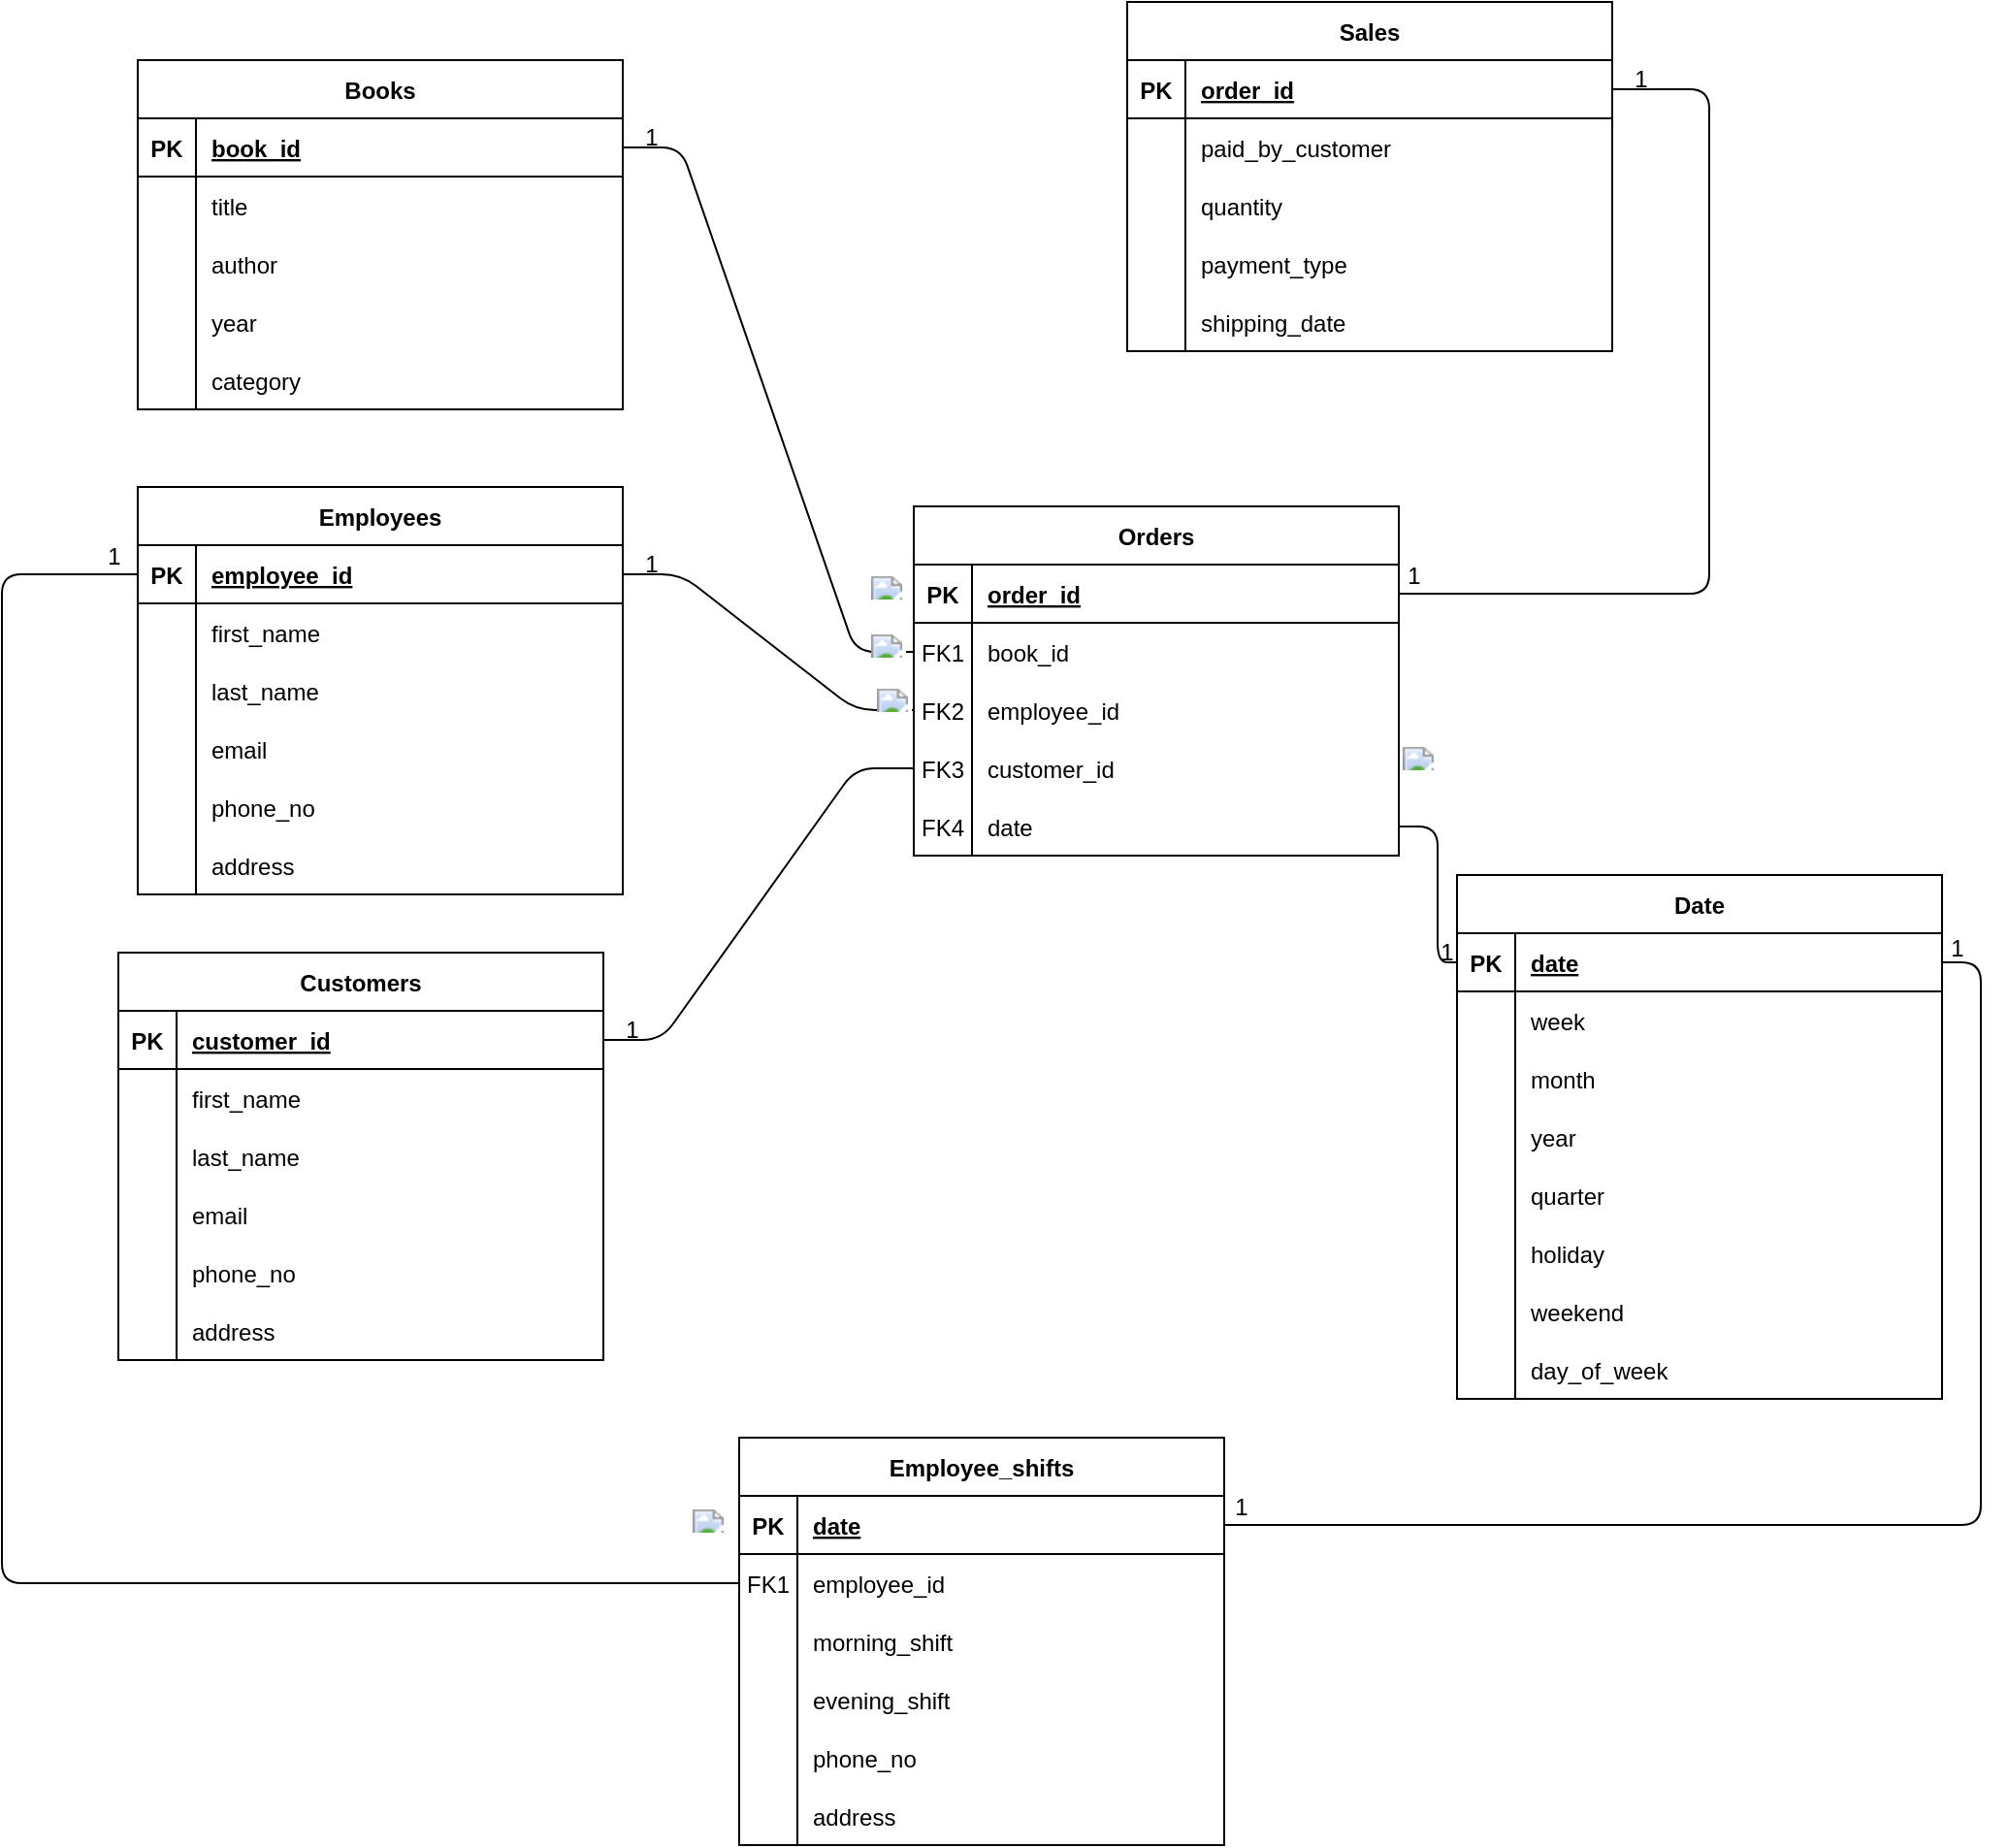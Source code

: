 <mxfile version="24.4.3" type="github">
  <diagram id="R2lEEEUBdFMjLlhIrx00" name="Page-1">
    <mxGraphModel dx="2284" dy="780" grid="1" gridSize="10" guides="1" tooltips="1" connect="1" arrows="1" fold="1" page="1" pageScale="1" pageWidth="850" pageHeight="1100" math="0" shadow="0" extFonts="Permanent Marker^https://fonts.googleapis.com/css?family=Permanent+Marker">
      <root>
        <mxCell id="0" />
        <mxCell id="1" parent="0" />
        <mxCell id="C-vyLk0tnHw3VtMMgP7b-1" value="" style="edgeStyle=entityRelationEdgeStyle;endArrow=none;startArrow=none;endFill=0;startFill=0;exitX=1;exitY=0.5;exitDx=0;exitDy=0;entryX=0;entryY=0.5;entryDx=0;entryDy=0;" parent="1" source="C-vyLk0tnHw3VtMMgP7b-24" target="TNNoIdRgvDNIgL5Zo4_y-1" edge="1">
          <mxGeometry width="100" height="100" relative="1" as="geometry">
            <mxPoint x="290" y="380" as="sourcePoint" />
            <mxPoint x="370" y="400" as="targetPoint" />
          </mxGeometry>
        </mxCell>
        <mxCell id="C-vyLk0tnHw3VtMMgP7b-12" value="" style="edgeStyle=elbowEdgeStyle;endArrow=none;startArrow=none;endFill=0;startFill=0;entryX=1;entryY=0.5;entryDx=0;entryDy=0;exitX=1;exitY=0.5;exitDx=0;exitDy=0;" parent="1" source="C-vyLk0tnHw3VtMMgP7b-3" target="C-vyLk0tnHw3VtMMgP7b-14" edge="1">
          <mxGeometry width="100" height="100" relative="1" as="geometry">
            <mxPoint x="810" y="340" as="sourcePoint" />
            <mxPoint x="770" y="90" as="targetPoint" />
            <Array as="points">
              <mxPoint x="780" y="180" />
            </Array>
          </mxGeometry>
        </mxCell>
        <mxCell id="C-vyLk0tnHw3VtMMgP7b-2" value="Orders" style="shape=table;startSize=30;container=1;collapsible=1;childLayout=tableLayout;fixedRows=1;rowLines=0;fontStyle=1;align=center;resizeLast=1;" parent="1" vertex="1">
          <mxGeometry x="370" y="270" width="250" height="180" as="geometry" />
        </mxCell>
        <mxCell id="C-vyLk0tnHw3VtMMgP7b-3" value="" style="shape=partialRectangle;collapsible=0;dropTarget=0;pointerEvents=0;fillColor=none;points=[[0,0.5],[1,0.5]];portConstraint=eastwest;top=0;left=0;right=0;bottom=1;" parent="C-vyLk0tnHw3VtMMgP7b-2" vertex="1">
          <mxGeometry y="30" width="250" height="30" as="geometry" />
        </mxCell>
        <mxCell id="C-vyLk0tnHw3VtMMgP7b-4" value="PK" style="shape=partialRectangle;overflow=hidden;connectable=0;fillColor=none;top=0;left=0;bottom=0;right=0;fontStyle=1;" parent="C-vyLk0tnHw3VtMMgP7b-3" vertex="1">
          <mxGeometry width="30" height="30" as="geometry">
            <mxRectangle width="30" height="30" as="alternateBounds" />
          </mxGeometry>
        </mxCell>
        <mxCell id="C-vyLk0tnHw3VtMMgP7b-5" value="order_id" style="shape=partialRectangle;overflow=hidden;connectable=0;fillColor=none;top=0;left=0;bottom=0;right=0;align=left;spacingLeft=6;fontStyle=5;" parent="C-vyLk0tnHw3VtMMgP7b-3" vertex="1">
          <mxGeometry x="30" width="220" height="30" as="geometry">
            <mxRectangle width="220" height="30" as="alternateBounds" />
          </mxGeometry>
        </mxCell>
        <mxCell id="C-vyLk0tnHw3VtMMgP7b-6" value="" style="shape=partialRectangle;collapsible=0;dropTarget=0;pointerEvents=0;fillColor=none;points=[[0,0.5],[1,0.5]];portConstraint=eastwest;top=0;left=0;right=0;bottom=0;" parent="C-vyLk0tnHw3VtMMgP7b-2" vertex="1">
          <mxGeometry y="60" width="250" height="30" as="geometry" />
        </mxCell>
        <mxCell id="C-vyLk0tnHw3VtMMgP7b-7" value="FK1" style="shape=partialRectangle;overflow=hidden;connectable=0;fillColor=none;top=0;left=0;bottom=0;right=0;" parent="C-vyLk0tnHw3VtMMgP7b-6" vertex="1">
          <mxGeometry width="30" height="30" as="geometry">
            <mxRectangle width="30" height="30" as="alternateBounds" />
          </mxGeometry>
        </mxCell>
        <mxCell id="C-vyLk0tnHw3VtMMgP7b-8" value="book_id" style="shape=partialRectangle;overflow=hidden;connectable=0;fillColor=none;top=0;left=0;bottom=0;right=0;align=left;spacingLeft=6;" parent="C-vyLk0tnHw3VtMMgP7b-6" vertex="1">
          <mxGeometry x="30" width="220" height="30" as="geometry">
            <mxRectangle width="220" height="30" as="alternateBounds" />
          </mxGeometry>
        </mxCell>
        <mxCell id="C-vyLk0tnHw3VtMMgP7b-9" value="" style="shape=partialRectangle;collapsible=0;dropTarget=0;pointerEvents=0;fillColor=none;points=[[0,0.5],[1,0.5]];portConstraint=eastwest;top=0;left=0;right=0;bottom=0;" parent="C-vyLk0tnHw3VtMMgP7b-2" vertex="1">
          <mxGeometry y="90" width="250" height="30" as="geometry" />
        </mxCell>
        <mxCell id="C-vyLk0tnHw3VtMMgP7b-10" value="FK2" style="shape=partialRectangle;overflow=hidden;connectable=0;fillColor=none;top=0;left=0;bottom=0;right=0;" parent="C-vyLk0tnHw3VtMMgP7b-9" vertex="1">
          <mxGeometry width="30" height="30" as="geometry">
            <mxRectangle width="30" height="30" as="alternateBounds" />
          </mxGeometry>
        </mxCell>
        <mxCell id="C-vyLk0tnHw3VtMMgP7b-11" value="employee_id" style="shape=partialRectangle;overflow=hidden;connectable=0;fillColor=none;top=0;left=0;bottom=0;right=0;align=left;spacingLeft=6;" parent="C-vyLk0tnHw3VtMMgP7b-9" vertex="1">
          <mxGeometry x="30" width="220" height="30" as="geometry">
            <mxRectangle width="220" height="30" as="alternateBounds" />
          </mxGeometry>
        </mxCell>
        <mxCell id="TNNoIdRgvDNIgL5Zo4_y-1" value="" style="shape=partialRectangle;collapsible=0;dropTarget=0;pointerEvents=0;fillColor=none;points=[[0,0.5],[1,0.5]];portConstraint=eastwest;top=0;left=0;right=0;bottom=0;" vertex="1" parent="C-vyLk0tnHw3VtMMgP7b-2">
          <mxGeometry y="120" width="250" height="30" as="geometry" />
        </mxCell>
        <mxCell id="TNNoIdRgvDNIgL5Zo4_y-2" value="FK3" style="shape=partialRectangle;overflow=hidden;connectable=0;fillColor=none;top=0;left=0;bottom=0;right=0;" vertex="1" parent="TNNoIdRgvDNIgL5Zo4_y-1">
          <mxGeometry width="30" height="30" as="geometry">
            <mxRectangle width="30" height="30" as="alternateBounds" />
          </mxGeometry>
        </mxCell>
        <mxCell id="TNNoIdRgvDNIgL5Zo4_y-3" value="customer_id " style="shape=partialRectangle;overflow=hidden;connectable=0;fillColor=none;top=0;left=0;bottom=0;right=0;align=left;spacingLeft=6;" vertex="1" parent="TNNoIdRgvDNIgL5Zo4_y-1">
          <mxGeometry x="30" width="220" height="30" as="geometry">
            <mxRectangle width="220" height="30" as="alternateBounds" />
          </mxGeometry>
        </mxCell>
        <mxCell id="TNNoIdRgvDNIgL5Zo4_y-4" value="" style="shape=partialRectangle;collapsible=0;dropTarget=0;pointerEvents=0;fillColor=none;points=[[0,0.5],[1,0.5]];portConstraint=eastwest;top=0;left=0;right=0;bottom=0;" vertex="1" parent="C-vyLk0tnHw3VtMMgP7b-2">
          <mxGeometry y="150" width="250" height="30" as="geometry" />
        </mxCell>
        <mxCell id="TNNoIdRgvDNIgL5Zo4_y-5" value="FK4" style="shape=partialRectangle;overflow=hidden;connectable=0;fillColor=none;top=0;left=0;bottom=0;right=0;" vertex="1" parent="TNNoIdRgvDNIgL5Zo4_y-4">
          <mxGeometry width="30" height="30" as="geometry">
            <mxRectangle width="30" height="30" as="alternateBounds" />
          </mxGeometry>
        </mxCell>
        <mxCell id="TNNoIdRgvDNIgL5Zo4_y-6" value="date" style="shape=partialRectangle;overflow=hidden;connectable=0;fillColor=none;top=0;left=0;bottom=0;right=0;align=left;spacingLeft=6;" vertex="1" parent="TNNoIdRgvDNIgL5Zo4_y-4">
          <mxGeometry x="30" width="220" height="30" as="geometry">
            <mxRectangle width="220" height="30" as="alternateBounds" />
          </mxGeometry>
        </mxCell>
        <mxCell id="C-vyLk0tnHw3VtMMgP7b-13" value="Sales" style="shape=table;startSize=30;container=1;collapsible=1;childLayout=tableLayout;fixedRows=1;rowLines=0;fontStyle=1;align=center;resizeLast=1;" parent="1" vertex="1">
          <mxGeometry x="480" y="10" width="250" height="180" as="geometry" />
        </mxCell>
        <mxCell id="C-vyLk0tnHw3VtMMgP7b-14" value="" style="shape=partialRectangle;collapsible=0;dropTarget=0;pointerEvents=0;fillColor=none;points=[[0,0.5],[1,0.5]];portConstraint=eastwest;top=0;left=0;right=0;bottom=1;" parent="C-vyLk0tnHw3VtMMgP7b-13" vertex="1">
          <mxGeometry y="30" width="250" height="30" as="geometry" />
        </mxCell>
        <mxCell id="C-vyLk0tnHw3VtMMgP7b-15" value="PK" style="shape=partialRectangle;overflow=hidden;connectable=0;fillColor=none;top=0;left=0;bottom=0;right=0;fontStyle=1;" parent="C-vyLk0tnHw3VtMMgP7b-14" vertex="1">
          <mxGeometry width="30" height="30" as="geometry">
            <mxRectangle width="30" height="30" as="alternateBounds" />
          </mxGeometry>
        </mxCell>
        <mxCell id="C-vyLk0tnHw3VtMMgP7b-16" value="order_id" style="shape=partialRectangle;overflow=hidden;connectable=0;fillColor=none;top=0;left=0;bottom=0;right=0;align=left;spacingLeft=6;fontStyle=5;" parent="C-vyLk0tnHw3VtMMgP7b-14" vertex="1">
          <mxGeometry x="30" width="220" height="30" as="geometry">
            <mxRectangle width="220" height="30" as="alternateBounds" />
          </mxGeometry>
        </mxCell>
        <mxCell id="C-vyLk0tnHw3VtMMgP7b-17" value="" style="shape=partialRectangle;collapsible=0;dropTarget=0;pointerEvents=0;fillColor=none;points=[[0,0.5],[1,0.5]];portConstraint=eastwest;top=0;left=0;right=0;bottom=0;" parent="C-vyLk0tnHw3VtMMgP7b-13" vertex="1">
          <mxGeometry y="60" width="250" height="30" as="geometry" />
        </mxCell>
        <mxCell id="C-vyLk0tnHw3VtMMgP7b-18" value="" style="shape=partialRectangle;overflow=hidden;connectable=0;fillColor=none;top=0;left=0;bottom=0;right=0;" parent="C-vyLk0tnHw3VtMMgP7b-17" vertex="1">
          <mxGeometry width="30" height="30" as="geometry">
            <mxRectangle width="30" height="30" as="alternateBounds" />
          </mxGeometry>
        </mxCell>
        <mxCell id="C-vyLk0tnHw3VtMMgP7b-19" value="paid_by_customer" style="shape=partialRectangle;overflow=hidden;connectable=0;fillColor=none;top=0;left=0;bottom=0;right=0;align=left;spacingLeft=6;" parent="C-vyLk0tnHw3VtMMgP7b-17" vertex="1">
          <mxGeometry x="30" width="220" height="30" as="geometry">
            <mxRectangle width="220" height="30" as="alternateBounds" />
          </mxGeometry>
        </mxCell>
        <mxCell id="C-vyLk0tnHw3VtMMgP7b-20" value="" style="shape=partialRectangle;collapsible=0;dropTarget=0;pointerEvents=0;fillColor=none;points=[[0,0.5],[1,0.5]];portConstraint=eastwest;top=0;left=0;right=0;bottom=0;" parent="C-vyLk0tnHw3VtMMgP7b-13" vertex="1">
          <mxGeometry y="90" width="250" height="30" as="geometry" />
        </mxCell>
        <mxCell id="C-vyLk0tnHw3VtMMgP7b-21" value="" style="shape=partialRectangle;overflow=hidden;connectable=0;fillColor=none;top=0;left=0;bottom=0;right=0;" parent="C-vyLk0tnHw3VtMMgP7b-20" vertex="1">
          <mxGeometry width="30" height="30" as="geometry">
            <mxRectangle width="30" height="30" as="alternateBounds" />
          </mxGeometry>
        </mxCell>
        <mxCell id="C-vyLk0tnHw3VtMMgP7b-22" value="quantity" style="shape=partialRectangle;overflow=hidden;connectable=0;fillColor=none;top=0;left=0;bottom=0;right=0;align=left;spacingLeft=6;" parent="C-vyLk0tnHw3VtMMgP7b-20" vertex="1">
          <mxGeometry x="30" width="220" height="30" as="geometry">
            <mxRectangle width="220" height="30" as="alternateBounds" />
          </mxGeometry>
        </mxCell>
        <mxCell id="TNNoIdRgvDNIgL5Zo4_y-35" value="" style="shape=partialRectangle;collapsible=0;dropTarget=0;pointerEvents=0;fillColor=none;points=[[0,0.5],[1,0.5]];portConstraint=eastwest;top=0;left=0;right=0;bottom=0;" vertex="1" parent="C-vyLk0tnHw3VtMMgP7b-13">
          <mxGeometry y="120" width="250" height="30" as="geometry" />
        </mxCell>
        <mxCell id="TNNoIdRgvDNIgL5Zo4_y-36" value="" style="shape=partialRectangle;overflow=hidden;connectable=0;fillColor=none;top=0;left=0;bottom=0;right=0;" vertex="1" parent="TNNoIdRgvDNIgL5Zo4_y-35">
          <mxGeometry width="30" height="30" as="geometry">
            <mxRectangle width="30" height="30" as="alternateBounds" />
          </mxGeometry>
        </mxCell>
        <mxCell id="TNNoIdRgvDNIgL5Zo4_y-37" value="payment_type" style="shape=partialRectangle;overflow=hidden;connectable=0;fillColor=none;top=0;left=0;bottom=0;right=0;align=left;spacingLeft=6;" vertex="1" parent="TNNoIdRgvDNIgL5Zo4_y-35">
          <mxGeometry x="30" width="220" height="30" as="geometry">
            <mxRectangle width="220" height="30" as="alternateBounds" />
          </mxGeometry>
        </mxCell>
        <mxCell id="TNNoIdRgvDNIgL5Zo4_y-41" value="" style="shape=partialRectangle;collapsible=0;dropTarget=0;pointerEvents=0;fillColor=none;points=[[0,0.5],[1,0.5]];portConstraint=eastwest;top=0;left=0;right=0;bottom=0;" vertex="1" parent="C-vyLk0tnHw3VtMMgP7b-13">
          <mxGeometry y="150" width="250" height="30" as="geometry" />
        </mxCell>
        <mxCell id="TNNoIdRgvDNIgL5Zo4_y-42" value="" style="shape=partialRectangle;overflow=hidden;connectable=0;fillColor=none;top=0;left=0;bottom=0;right=0;" vertex="1" parent="TNNoIdRgvDNIgL5Zo4_y-41">
          <mxGeometry width="30" height="30" as="geometry">
            <mxRectangle width="30" height="30" as="alternateBounds" />
          </mxGeometry>
        </mxCell>
        <mxCell id="TNNoIdRgvDNIgL5Zo4_y-43" value="shipping_date" style="shape=partialRectangle;overflow=hidden;connectable=0;fillColor=none;top=0;left=0;bottom=0;right=0;align=left;spacingLeft=6;" vertex="1" parent="TNNoIdRgvDNIgL5Zo4_y-41">
          <mxGeometry x="30" width="220" height="30" as="geometry">
            <mxRectangle width="220" height="30" as="alternateBounds" />
          </mxGeometry>
        </mxCell>
        <mxCell id="C-vyLk0tnHw3VtMMgP7b-23" value="Customers" style="shape=table;startSize=30;container=1;collapsible=1;childLayout=tableLayout;fixedRows=1;rowLines=0;fontStyle=1;align=center;resizeLast=1;" parent="1" vertex="1">
          <mxGeometry x="-40" y="500" width="250" height="210" as="geometry" />
        </mxCell>
        <mxCell id="C-vyLk0tnHw3VtMMgP7b-24" value="" style="shape=partialRectangle;collapsible=0;dropTarget=0;pointerEvents=0;fillColor=none;points=[[0,0.5],[1,0.5]];portConstraint=eastwest;top=0;left=0;right=0;bottom=1;" parent="C-vyLk0tnHw3VtMMgP7b-23" vertex="1">
          <mxGeometry y="30" width="250" height="30" as="geometry" />
        </mxCell>
        <mxCell id="C-vyLk0tnHw3VtMMgP7b-25" value="PK" style="shape=partialRectangle;overflow=hidden;connectable=0;fillColor=none;top=0;left=0;bottom=0;right=0;fontStyle=1;" parent="C-vyLk0tnHw3VtMMgP7b-24" vertex="1">
          <mxGeometry width="30" height="30" as="geometry">
            <mxRectangle width="30" height="30" as="alternateBounds" />
          </mxGeometry>
        </mxCell>
        <mxCell id="C-vyLk0tnHw3VtMMgP7b-26" value="customer_id" style="shape=partialRectangle;overflow=hidden;connectable=0;fillColor=none;top=0;left=0;bottom=0;right=0;align=left;spacingLeft=6;fontStyle=5;" parent="C-vyLk0tnHw3VtMMgP7b-24" vertex="1">
          <mxGeometry x="30" width="220" height="30" as="geometry">
            <mxRectangle width="220" height="30" as="alternateBounds" />
          </mxGeometry>
        </mxCell>
        <mxCell id="C-vyLk0tnHw3VtMMgP7b-27" value="" style="shape=partialRectangle;collapsible=0;dropTarget=0;pointerEvents=0;fillColor=none;points=[[0,0.5],[1,0.5]];portConstraint=eastwest;top=0;left=0;right=0;bottom=0;" parent="C-vyLk0tnHw3VtMMgP7b-23" vertex="1">
          <mxGeometry y="60" width="250" height="30" as="geometry" />
        </mxCell>
        <mxCell id="C-vyLk0tnHw3VtMMgP7b-28" value="" style="shape=partialRectangle;overflow=hidden;connectable=0;fillColor=none;top=0;left=0;bottom=0;right=0;" parent="C-vyLk0tnHw3VtMMgP7b-27" vertex="1">
          <mxGeometry width="30" height="30" as="geometry">
            <mxRectangle width="30" height="30" as="alternateBounds" />
          </mxGeometry>
        </mxCell>
        <mxCell id="C-vyLk0tnHw3VtMMgP7b-29" value="first_name" style="shape=partialRectangle;overflow=hidden;connectable=0;fillColor=none;top=0;left=0;bottom=0;right=0;align=left;spacingLeft=6;" parent="C-vyLk0tnHw3VtMMgP7b-27" vertex="1">
          <mxGeometry x="30" width="220" height="30" as="geometry">
            <mxRectangle width="220" height="30" as="alternateBounds" />
          </mxGeometry>
        </mxCell>
        <mxCell id="TNNoIdRgvDNIgL5Zo4_y-7" value="" style="shape=partialRectangle;collapsible=0;dropTarget=0;pointerEvents=0;fillColor=none;points=[[0,0.5],[1,0.5]];portConstraint=eastwest;top=0;left=0;right=0;bottom=0;" vertex="1" parent="C-vyLk0tnHw3VtMMgP7b-23">
          <mxGeometry y="90" width="250" height="30" as="geometry" />
        </mxCell>
        <mxCell id="TNNoIdRgvDNIgL5Zo4_y-8" value="" style="shape=partialRectangle;overflow=hidden;connectable=0;fillColor=none;top=0;left=0;bottom=0;right=0;" vertex="1" parent="TNNoIdRgvDNIgL5Zo4_y-7">
          <mxGeometry width="30" height="30" as="geometry">
            <mxRectangle width="30" height="30" as="alternateBounds" />
          </mxGeometry>
        </mxCell>
        <mxCell id="TNNoIdRgvDNIgL5Zo4_y-9" value="last_name" style="shape=partialRectangle;overflow=hidden;connectable=0;fillColor=none;top=0;left=0;bottom=0;right=0;align=left;spacingLeft=6;" vertex="1" parent="TNNoIdRgvDNIgL5Zo4_y-7">
          <mxGeometry x="30" width="220" height="30" as="geometry">
            <mxRectangle width="220" height="30" as="alternateBounds" />
          </mxGeometry>
        </mxCell>
        <mxCell id="TNNoIdRgvDNIgL5Zo4_y-10" value="" style="shape=partialRectangle;collapsible=0;dropTarget=0;pointerEvents=0;fillColor=none;points=[[0,0.5],[1,0.5]];portConstraint=eastwest;top=0;left=0;right=0;bottom=0;" vertex="1" parent="C-vyLk0tnHw3VtMMgP7b-23">
          <mxGeometry y="120" width="250" height="30" as="geometry" />
        </mxCell>
        <mxCell id="TNNoIdRgvDNIgL5Zo4_y-11" value="" style="shape=partialRectangle;overflow=hidden;connectable=0;fillColor=none;top=0;left=0;bottom=0;right=0;" vertex="1" parent="TNNoIdRgvDNIgL5Zo4_y-10">
          <mxGeometry width="30" height="30" as="geometry">
            <mxRectangle width="30" height="30" as="alternateBounds" />
          </mxGeometry>
        </mxCell>
        <mxCell id="TNNoIdRgvDNIgL5Zo4_y-12" value="email" style="shape=partialRectangle;overflow=hidden;connectable=0;fillColor=none;top=0;left=0;bottom=0;right=0;align=left;spacingLeft=6;" vertex="1" parent="TNNoIdRgvDNIgL5Zo4_y-10">
          <mxGeometry x="30" width="220" height="30" as="geometry">
            <mxRectangle width="220" height="30" as="alternateBounds" />
          </mxGeometry>
        </mxCell>
        <mxCell id="TNNoIdRgvDNIgL5Zo4_y-13" value="" style="shape=partialRectangle;collapsible=0;dropTarget=0;pointerEvents=0;fillColor=none;points=[[0,0.5],[1,0.5]];portConstraint=eastwest;top=0;left=0;right=0;bottom=0;" vertex="1" parent="C-vyLk0tnHw3VtMMgP7b-23">
          <mxGeometry y="150" width="250" height="30" as="geometry" />
        </mxCell>
        <mxCell id="TNNoIdRgvDNIgL5Zo4_y-14" value="" style="shape=partialRectangle;overflow=hidden;connectable=0;fillColor=none;top=0;left=0;bottom=0;right=0;" vertex="1" parent="TNNoIdRgvDNIgL5Zo4_y-13">
          <mxGeometry width="30" height="30" as="geometry">
            <mxRectangle width="30" height="30" as="alternateBounds" />
          </mxGeometry>
        </mxCell>
        <mxCell id="TNNoIdRgvDNIgL5Zo4_y-15" value="phone_no" style="shape=partialRectangle;overflow=hidden;connectable=0;fillColor=none;top=0;left=0;bottom=0;right=0;align=left;spacingLeft=6;" vertex="1" parent="TNNoIdRgvDNIgL5Zo4_y-13">
          <mxGeometry x="30" width="220" height="30" as="geometry">
            <mxRectangle width="220" height="30" as="alternateBounds" />
          </mxGeometry>
        </mxCell>
        <mxCell id="TNNoIdRgvDNIgL5Zo4_y-91" value="" style="shape=partialRectangle;collapsible=0;dropTarget=0;pointerEvents=0;fillColor=none;points=[[0,0.5],[1,0.5]];portConstraint=eastwest;top=0;left=0;right=0;bottom=0;" vertex="1" parent="C-vyLk0tnHw3VtMMgP7b-23">
          <mxGeometry y="180" width="250" height="30" as="geometry" />
        </mxCell>
        <mxCell id="TNNoIdRgvDNIgL5Zo4_y-92" value="" style="shape=partialRectangle;overflow=hidden;connectable=0;fillColor=none;top=0;left=0;bottom=0;right=0;" vertex="1" parent="TNNoIdRgvDNIgL5Zo4_y-91">
          <mxGeometry width="30" height="30" as="geometry">
            <mxRectangle width="30" height="30" as="alternateBounds" />
          </mxGeometry>
        </mxCell>
        <mxCell id="TNNoIdRgvDNIgL5Zo4_y-93" value="address" style="shape=partialRectangle;overflow=hidden;connectable=0;fillColor=none;top=0;left=0;bottom=0;right=0;align=left;spacingLeft=6;" vertex="1" parent="TNNoIdRgvDNIgL5Zo4_y-91">
          <mxGeometry x="30" width="220" height="30" as="geometry">
            <mxRectangle width="220" height="30" as="alternateBounds" />
          </mxGeometry>
        </mxCell>
        <mxCell id="TNNoIdRgvDNIgL5Zo4_y-16" value="Books" style="shape=table;startSize=30;container=1;collapsible=1;childLayout=tableLayout;fixedRows=1;rowLines=0;fontStyle=1;align=center;resizeLast=1;" vertex="1" parent="1">
          <mxGeometry x="-30" y="40" width="250" height="180" as="geometry" />
        </mxCell>
        <mxCell id="TNNoIdRgvDNIgL5Zo4_y-17" value="" style="shape=partialRectangle;collapsible=0;dropTarget=0;pointerEvents=0;fillColor=none;points=[[0,0.5],[1,0.5]];portConstraint=eastwest;top=0;left=0;right=0;bottom=1;" vertex="1" parent="TNNoIdRgvDNIgL5Zo4_y-16">
          <mxGeometry y="30" width="250" height="30" as="geometry" />
        </mxCell>
        <mxCell id="TNNoIdRgvDNIgL5Zo4_y-18" value="PK" style="shape=partialRectangle;overflow=hidden;connectable=0;fillColor=none;top=0;left=0;bottom=0;right=0;fontStyle=1;" vertex="1" parent="TNNoIdRgvDNIgL5Zo4_y-17">
          <mxGeometry width="30" height="30" as="geometry">
            <mxRectangle width="30" height="30" as="alternateBounds" />
          </mxGeometry>
        </mxCell>
        <mxCell id="TNNoIdRgvDNIgL5Zo4_y-19" value="book_id" style="shape=partialRectangle;overflow=hidden;connectable=0;fillColor=none;top=0;left=0;bottom=0;right=0;align=left;spacingLeft=6;fontStyle=5;" vertex="1" parent="TNNoIdRgvDNIgL5Zo4_y-17">
          <mxGeometry x="30" width="220" height="30" as="geometry">
            <mxRectangle width="220" height="30" as="alternateBounds" />
          </mxGeometry>
        </mxCell>
        <mxCell id="TNNoIdRgvDNIgL5Zo4_y-20" value="" style="shape=partialRectangle;collapsible=0;dropTarget=0;pointerEvents=0;fillColor=none;points=[[0,0.5],[1,0.5]];portConstraint=eastwest;top=0;left=0;right=0;bottom=0;" vertex="1" parent="TNNoIdRgvDNIgL5Zo4_y-16">
          <mxGeometry y="60" width="250" height="30" as="geometry" />
        </mxCell>
        <mxCell id="TNNoIdRgvDNIgL5Zo4_y-21" value="" style="shape=partialRectangle;overflow=hidden;connectable=0;fillColor=none;top=0;left=0;bottom=0;right=0;" vertex="1" parent="TNNoIdRgvDNIgL5Zo4_y-20">
          <mxGeometry width="30" height="30" as="geometry">
            <mxRectangle width="30" height="30" as="alternateBounds" />
          </mxGeometry>
        </mxCell>
        <mxCell id="TNNoIdRgvDNIgL5Zo4_y-22" value="title" style="shape=partialRectangle;overflow=hidden;connectable=0;fillColor=none;top=0;left=0;bottom=0;right=0;align=left;spacingLeft=6;" vertex="1" parent="TNNoIdRgvDNIgL5Zo4_y-20">
          <mxGeometry x="30" width="220" height="30" as="geometry">
            <mxRectangle width="220" height="30" as="alternateBounds" />
          </mxGeometry>
        </mxCell>
        <mxCell id="TNNoIdRgvDNIgL5Zo4_y-23" value="" style="shape=partialRectangle;collapsible=0;dropTarget=0;pointerEvents=0;fillColor=none;points=[[0,0.5],[1,0.5]];portConstraint=eastwest;top=0;left=0;right=0;bottom=0;" vertex="1" parent="TNNoIdRgvDNIgL5Zo4_y-16">
          <mxGeometry y="90" width="250" height="30" as="geometry" />
        </mxCell>
        <mxCell id="TNNoIdRgvDNIgL5Zo4_y-24" value="" style="shape=partialRectangle;overflow=hidden;connectable=0;fillColor=none;top=0;left=0;bottom=0;right=0;" vertex="1" parent="TNNoIdRgvDNIgL5Zo4_y-23">
          <mxGeometry width="30" height="30" as="geometry">
            <mxRectangle width="30" height="30" as="alternateBounds" />
          </mxGeometry>
        </mxCell>
        <mxCell id="TNNoIdRgvDNIgL5Zo4_y-25" value="author" style="shape=partialRectangle;overflow=hidden;connectable=0;fillColor=none;top=0;left=0;bottom=0;right=0;align=left;spacingLeft=6;" vertex="1" parent="TNNoIdRgvDNIgL5Zo4_y-23">
          <mxGeometry x="30" width="220" height="30" as="geometry">
            <mxRectangle width="220" height="30" as="alternateBounds" />
          </mxGeometry>
        </mxCell>
        <mxCell id="TNNoIdRgvDNIgL5Zo4_y-26" value="" style="shape=partialRectangle;collapsible=0;dropTarget=0;pointerEvents=0;fillColor=none;points=[[0,0.5],[1,0.5]];portConstraint=eastwest;top=0;left=0;right=0;bottom=0;" vertex="1" parent="TNNoIdRgvDNIgL5Zo4_y-16">
          <mxGeometry y="120" width="250" height="30" as="geometry" />
        </mxCell>
        <mxCell id="TNNoIdRgvDNIgL5Zo4_y-27" value="" style="shape=partialRectangle;overflow=hidden;connectable=0;fillColor=none;top=0;left=0;bottom=0;right=0;" vertex="1" parent="TNNoIdRgvDNIgL5Zo4_y-26">
          <mxGeometry width="30" height="30" as="geometry">
            <mxRectangle width="30" height="30" as="alternateBounds" />
          </mxGeometry>
        </mxCell>
        <mxCell id="TNNoIdRgvDNIgL5Zo4_y-28" value="year" style="shape=partialRectangle;overflow=hidden;connectable=0;fillColor=none;top=0;left=0;bottom=0;right=0;align=left;spacingLeft=6;" vertex="1" parent="TNNoIdRgvDNIgL5Zo4_y-26">
          <mxGeometry x="30" width="220" height="30" as="geometry">
            <mxRectangle width="220" height="30" as="alternateBounds" />
          </mxGeometry>
        </mxCell>
        <mxCell id="TNNoIdRgvDNIgL5Zo4_y-29" value="" style="shape=partialRectangle;collapsible=0;dropTarget=0;pointerEvents=0;fillColor=none;points=[[0,0.5],[1,0.5]];portConstraint=eastwest;top=0;left=0;right=0;bottom=0;" vertex="1" parent="TNNoIdRgvDNIgL5Zo4_y-16">
          <mxGeometry y="150" width="250" height="30" as="geometry" />
        </mxCell>
        <mxCell id="TNNoIdRgvDNIgL5Zo4_y-30" value="" style="shape=partialRectangle;overflow=hidden;connectable=0;fillColor=none;top=0;left=0;bottom=0;right=0;" vertex="1" parent="TNNoIdRgvDNIgL5Zo4_y-29">
          <mxGeometry width="30" height="30" as="geometry">
            <mxRectangle width="30" height="30" as="alternateBounds" />
          </mxGeometry>
        </mxCell>
        <mxCell id="TNNoIdRgvDNIgL5Zo4_y-31" value="category" style="shape=partialRectangle;overflow=hidden;connectable=0;fillColor=none;top=0;left=0;bottom=0;right=0;align=left;spacingLeft=6;" vertex="1" parent="TNNoIdRgvDNIgL5Zo4_y-29">
          <mxGeometry x="30" width="220" height="30" as="geometry">
            <mxRectangle width="220" height="30" as="alternateBounds" />
          </mxGeometry>
        </mxCell>
        <mxCell id="TNNoIdRgvDNIgL5Zo4_y-32" value="" style="edgeStyle=entityRelationEdgeStyle;endArrow=none;startArrow=none;endFill=0;startFill=0;exitX=1;exitY=0.5;exitDx=0;exitDy=0;entryX=0;entryY=0.5;entryDx=0;entryDy=0;" edge="1" parent="1" source="TNNoIdRgvDNIgL5Zo4_y-17" target="C-vyLk0tnHw3VtMMgP7b-6">
          <mxGeometry width="100" height="100" relative="1" as="geometry">
            <mxPoint x="210" y="390" as="sourcePoint" />
            <mxPoint x="360" y="270" as="targetPoint" />
          </mxGeometry>
        </mxCell>
        <mxCell id="TNNoIdRgvDNIgL5Zo4_y-45" value="Employees" style="shape=table;startSize=30;container=1;collapsible=1;childLayout=tableLayout;fixedRows=1;rowLines=0;fontStyle=1;align=center;resizeLast=1;" vertex="1" parent="1">
          <mxGeometry x="-30" y="260" width="250" height="210" as="geometry" />
        </mxCell>
        <mxCell id="TNNoIdRgvDNIgL5Zo4_y-46" value="" style="shape=partialRectangle;collapsible=0;dropTarget=0;pointerEvents=0;fillColor=none;points=[[0,0.5],[1,0.5]];portConstraint=eastwest;top=0;left=0;right=0;bottom=1;" vertex="1" parent="TNNoIdRgvDNIgL5Zo4_y-45">
          <mxGeometry y="30" width="250" height="30" as="geometry" />
        </mxCell>
        <mxCell id="TNNoIdRgvDNIgL5Zo4_y-47" value="PK" style="shape=partialRectangle;overflow=hidden;connectable=0;fillColor=none;top=0;left=0;bottom=0;right=0;fontStyle=1;" vertex="1" parent="TNNoIdRgvDNIgL5Zo4_y-46">
          <mxGeometry width="30" height="30" as="geometry">
            <mxRectangle width="30" height="30" as="alternateBounds" />
          </mxGeometry>
        </mxCell>
        <mxCell id="TNNoIdRgvDNIgL5Zo4_y-48" value="employee_id" style="shape=partialRectangle;overflow=hidden;connectable=0;fillColor=none;top=0;left=0;bottom=0;right=0;align=left;spacingLeft=6;fontStyle=5;" vertex="1" parent="TNNoIdRgvDNIgL5Zo4_y-46">
          <mxGeometry x="30" width="220" height="30" as="geometry">
            <mxRectangle width="220" height="30" as="alternateBounds" />
          </mxGeometry>
        </mxCell>
        <mxCell id="TNNoIdRgvDNIgL5Zo4_y-49" value="" style="shape=partialRectangle;collapsible=0;dropTarget=0;pointerEvents=0;fillColor=none;points=[[0,0.5],[1,0.5]];portConstraint=eastwest;top=0;left=0;right=0;bottom=0;" vertex="1" parent="TNNoIdRgvDNIgL5Zo4_y-45">
          <mxGeometry y="60" width="250" height="30" as="geometry" />
        </mxCell>
        <mxCell id="TNNoIdRgvDNIgL5Zo4_y-50" value="" style="shape=partialRectangle;overflow=hidden;connectable=0;fillColor=none;top=0;left=0;bottom=0;right=0;" vertex="1" parent="TNNoIdRgvDNIgL5Zo4_y-49">
          <mxGeometry width="30" height="30" as="geometry">
            <mxRectangle width="30" height="30" as="alternateBounds" />
          </mxGeometry>
        </mxCell>
        <mxCell id="TNNoIdRgvDNIgL5Zo4_y-51" value="first_name" style="shape=partialRectangle;overflow=hidden;connectable=0;fillColor=none;top=0;left=0;bottom=0;right=0;align=left;spacingLeft=6;" vertex="1" parent="TNNoIdRgvDNIgL5Zo4_y-49">
          <mxGeometry x="30" width="220" height="30" as="geometry">
            <mxRectangle width="220" height="30" as="alternateBounds" />
          </mxGeometry>
        </mxCell>
        <mxCell id="TNNoIdRgvDNIgL5Zo4_y-52" value="" style="shape=partialRectangle;collapsible=0;dropTarget=0;pointerEvents=0;fillColor=none;points=[[0,0.5],[1,0.5]];portConstraint=eastwest;top=0;left=0;right=0;bottom=0;" vertex="1" parent="TNNoIdRgvDNIgL5Zo4_y-45">
          <mxGeometry y="90" width="250" height="30" as="geometry" />
        </mxCell>
        <mxCell id="TNNoIdRgvDNIgL5Zo4_y-53" value="" style="shape=partialRectangle;overflow=hidden;connectable=0;fillColor=none;top=0;left=0;bottom=0;right=0;" vertex="1" parent="TNNoIdRgvDNIgL5Zo4_y-52">
          <mxGeometry width="30" height="30" as="geometry">
            <mxRectangle width="30" height="30" as="alternateBounds" />
          </mxGeometry>
        </mxCell>
        <mxCell id="TNNoIdRgvDNIgL5Zo4_y-54" value="last_name" style="shape=partialRectangle;overflow=hidden;connectable=0;fillColor=none;top=0;left=0;bottom=0;right=0;align=left;spacingLeft=6;" vertex="1" parent="TNNoIdRgvDNIgL5Zo4_y-52">
          <mxGeometry x="30" width="220" height="30" as="geometry">
            <mxRectangle width="220" height="30" as="alternateBounds" />
          </mxGeometry>
        </mxCell>
        <mxCell id="TNNoIdRgvDNIgL5Zo4_y-55" value="" style="shape=partialRectangle;collapsible=0;dropTarget=0;pointerEvents=0;fillColor=none;points=[[0,0.5],[1,0.5]];portConstraint=eastwest;top=0;left=0;right=0;bottom=0;" vertex="1" parent="TNNoIdRgvDNIgL5Zo4_y-45">
          <mxGeometry y="120" width="250" height="30" as="geometry" />
        </mxCell>
        <mxCell id="TNNoIdRgvDNIgL5Zo4_y-56" value="" style="shape=partialRectangle;overflow=hidden;connectable=0;fillColor=none;top=0;left=0;bottom=0;right=0;" vertex="1" parent="TNNoIdRgvDNIgL5Zo4_y-55">
          <mxGeometry width="30" height="30" as="geometry">
            <mxRectangle width="30" height="30" as="alternateBounds" />
          </mxGeometry>
        </mxCell>
        <mxCell id="TNNoIdRgvDNIgL5Zo4_y-57" value="email" style="shape=partialRectangle;overflow=hidden;connectable=0;fillColor=none;top=0;left=0;bottom=0;right=0;align=left;spacingLeft=6;" vertex="1" parent="TNNoIdRgvDNIgL5Zo4_y-55">
          <mxGeometry x="30" width="220" height="30" as="geometry">
            <mxRectangle width="220" height="30" as="alternateBounds" />
          </mxGeometry>
        </mxCell>
        <mxCell id="TNNoIdRgvDNIgL5Zo4_y-58" value="" style="shape=partialRectangle;collapsible=0;dropTarget=0;pointerEvents=0;fillColor=none;points=[[0,0.5],[1,0.5]];portConstraint=eastwest;top=0;left=0;right=0;bottom=0;" vertex="1" parent="TNNoIdRgvDNIgL5Zo4_y-45">
          <mxGeometry y="150" width="250" height="30" as="geometry" />
        </mxCell>
        <mxCell id="TNNoIdRgvDNIgL5Zo4_y-59" value="" style="shape=partialRectangle;overflow=hidden;connectable=0;fillColor=none;top=0;left=0;bottom=0;right=0;" vertex="1" parent="TNNoIdRgvDNIgL5Zo4_y-58">
          <mxGeometry width="30" height="30" as="geometry">
            <mxRectangle width="30" height="30" as="alternateBounds" />
          </mxGeometry>
        </mxCell>
        <mxCell id="TNNoIdRgvDNIgL5Zo4_y-60" value="phone_no" style="shape=partialRectangle;overflow=hidden;connectable=0;fillColor=none;top=0;left=0;bottom=0;right=0;align=left;spacingLeft=6;" vertex="1" parent="TNNoIdRgvDNIgL5Zo4_y-58">
          <mxGeometry x="30" width="220" height="30" as="geometry">
            <mxRectangle width="220" height="30" as="alternateBounds" />
          </mxGeometry>
        </mxCell>
        <mxCell id="TNNoIdRgvDNIgL5Zo4_y-61" value="" style="shape=partialRectangle;collapsible=0;dropTarget=0;pointerEvents=0;fillColor=none;points=[[0,0.5],[1,0.5]];portConstraint=eastwest;top=0;left=0;right=0;bottom=0;" vertex="1" parent="TNNoIdRgvDNIgL5Zo4_y-45">
          <mxGeometry y="180" width="250" height="30" as="geometry" />
        </mxCell>
        <mxCell id="TNNoIdRgvDNIgL5Zo4_y-62" value="" style="shape=partialRectangle;overflow=hidden;connectable=0;fillColor=none;top=0;left=0;bottom=0;right=0;" vertex="1" parent="TNNoIdRgvDNIgL5Zo4_y-61">
          <mxGeometry width="30" height="30" as="geometry">
            <mxRectangle width="30" height="30" as="alternateBounds" />
          </mxGeometry>
        </mxCell>
        <mxCell id="TNNoIdRgvDNIgL5Zo4_y-63" value="address" style="shape=partialRectangle;overflow=hidden;connectable=0;fillColor=none;top=0;left=0;bottom=0;right=0;align=left;spacingLeft=6;" vertex="1" parent="TNNoIdRgvDNIgL5Zo4_y-61">
          <mxGeometry x="30" width="220" height="30" as="geometry">
            <mxRectangle width="220" height="30" as="alternateBounds" />
          </mxGeometry>
        </mxCell>
        <mxCell id="TNNoIdRgvDNIgL5Zo4_y-64" value="" style="edgeStyle=entityRelationEdgeStyle;endArrow=none;startArrow=none;endFill=0;startFill=0;exitX=1;exitY=0.5;exitDx=0;exitDy=0;entryX=0;entryY=0.5;entryDx=0;entryDy=0;" edge="1" parent="1" source="TNNoIdRgvDNIgL5Zo4_y-46" target="C-vyLk0tnHw3VtMMgP7b-9">
          <mxGeometry width="100" height="100" relative="1" as="geometry">
            <mxPoint x="200" y="580" as="sourcePoint" />
            <mxPoint x="350" y="380" as="targetPoint" />
          </mxGeometry>
        </mxCell>
        <mxCell id="TNNoIdRgvDNIgL5Zo4_y-65" value="Date" style="shape=table;startSize=30;container=1;collapsible=1;childLayout=tableLayout;fixedRows=1;rowLines=0;fontStyle=1;align=center;resizeLast=1;" vertex="1" parent="1">
          <mxGeometry x="650" y="460" width="250" height="270" as="geometry" />
        </mxCell>
        <mxCell id="TNNoIdRgvDNIgL5Zo4_y-66" value="" style="shape=partialRectangle;collapsible=0;dropTarget=0;pointerEvents=0;fillColor=none;points=[[0,0.5],[1,0.5]];portConstraint=eastwest;top=0;left=0;right=0;bottom=1;" vertex="1" parent="TNNoIdRgvDNIgL5Zo4_y-65">
          <mxGeometry y="30" width="250" height="30" as="geometry" />
        </mxCell>
        <mxCell id="TNNoIdRgvDNIgL5Zo4_y-67" value="PK" style="shape=partialRectangle;overflow=hidden;connectable=0;fillColor=none;top=0;left=0;bottom=0;right=0;fontStyle=1;" vertex="1" parent="TNNoIdRgvDNIgL5Zo4_y-66">
          <mxGeometry width="30" height="30" as="geometry">
            <mxRectangle width="30" height="30" as="alternateBounds" />
          </mxGeometry>
        </mxCell>
        <mxCell id="TNNoIdRgvDNIgL5Zo4_y-68" value="date" style="shape=partialRectangle;overflow=hidden;connectable=0;fillColor=none;top=0;left=0;bottom=0;right=0;align=left;spacingLeft=6;fontStyle=5;" vertex="1" parent="TNNoIdRgvDNIgL5Zo4_y-66">
          <mxGeometry x="30" width="220" height="30" as="geometry">
            <mxRectangle width="220" height="30" as="alternateBounds" />
          </mxGeometry>
        </mxCell>
        <mxCell id="TNNoIdRgvDNIgL5Zo4_y-69" value="" style="shape=partialRectangle;collapsible=0;dropTarget=0;pointerEvents=0;fillColor=none;points=[[0,0.5],[1,0.5]];portConstraint=eastwest;top=0;left=0;right=0;bottom=0;" vertex="1" parent="TNNoIdRgvDNIgL5Zo4_y-65">
          <mxGeometry y="60" width="250" height="30" as="geometry" />
        </mxCell>
        <mxCell id="TNNoIdRgvDNIgL5Zo4_y-70" value="" style="shape=partialRectangle;overflow=hidden;connectable=0;fillColor=none;top=0;left=0;bottom=0;right=0;" vertex="1" parent="TNNoIdRgvDNIgL5Zo4_y-69">
          <mxGeometry width="30" height="30" as="geometry">
            <mxRectangle width="30" height="30" as="alternateBounds" />
          </mxGeometry>
        </mxCell>
        <mxCell id="TNNoIdRgvDNIgL5Zo4_y-71" value="week" style="shape=partialRectangle;overflow=hidden;connectable=0;fillColor=none;top=0;left=0;bottom=0;right=0;align=left;spacingLeft=6;" vertex="1" parent="TNNoIdRgvDNIgL5Zo4_y-69">
          <mxGeometry x="30" width="220" height="30" as="geometry">
            <mxRectangle width="220" height="30" as="alternateBounds" />
          </mxGeometry>
        </mxCell>
        <mxCell id="TNNoIdRgvDNIgL5Zo4_y-72" value="" style="shape=partialRectangle;collapsible=0;dropTarget=0;pointerEvents=0;fillColor=none;points=[[0,0.5],[1,0.5]];portConstraint=eastwest;top=0;left=0;right=0;bottom=0;" vertex="1" parent="TNNoIdRgvDNIgL5Zo4_y-65">
          <mxGeometry y="90" width="250" height="30" as="geometry" />
        </mxCell>
        <mxCell id="TNNoIdRgvDNIgL5Zo4_y-73" value="" style="shape=partialRectangle;overflow=hidden;connectable=0;fillColor=none;top=0;left=0;bottom=0;right=0;" vertex="1" parent="TNNoIdRgvDNIgL5Zo4_y-72">
          <mxGeometry width="30" height="30" as="geometry">
            <mxRectangle width="30" height="30" as="alternateBounds" />
          </mxGeometry>
        </mxCell>
        <mxCell id="TNNoIdRgvDNIgL5Zo4_y-74" value="month" style="shape=partialRectangle;overflow=hidden;connectable=0;fillColor=none;top=0;left=0;bottom=0;right=0;align=left;spacingLeft=6;" vertex="1" parent="TNNoIdRgvDNIgL5Zo4_y-72">
          <mxGeometry x="30" width="220" height="30" as="geometry">
            <mxRectangle width="220" height="30" as="alternateBounds" />
          </mxGeometry>
        </mxCell>
        <mxCell id="TNNoIdRgvDNIgL5Zo4_y-75" value="" style="shape=partialRectangle;collapsible=0;dropTarget=0;pointerEvents=0;fillColor=none;points=[[0,0.5],[1,0.5]];portConstraint=eastwest;top=0;left=0;right=0;bottom=0;" vertex="1" parent="TNNoIdRgvDNIgL5Zo4_y-65">
          <mxGeometry y="120" width="250" height="30" as="geometry" />
        </mxCell>
        <mxCell id="TNNoIdRgvDNIgL5Zo4_y-76" value="" style="shape=partialRectangle;overflow=hidden;connectable=0;fillColor=none;top=0;left=0;bottom=0;right=0;" vertex="1" parent="TNNoIdRgvDNIgL5Zo4_y-75">
          <mxGeometry width="30" height="30" as="geometry">
            <mxRectangle width="30" height="30" as="alternateBounds" />
          </mxGeometry>
        </mxCell>
        <mxCell id="TNNoIdRgvDNIgL5Zo4_y-77" value="year" style="shape=partialRectangle;overflow=hidden;connectable=0;fillColor=none;top=0;left=0;bottom=0;right=0;align=left;spacingLeft=6;" vertex="1" parent="TNNoIdRgvDNIgL5Zo4_y-75">
          <mxGeometry x="30" width="220" height="30" as="geometry">
            <mxRectangle width="220" height="30" as="alternateBounds" />
          </mxGeometry>
        </mxCell>
        <mxCell id="TNNoIdRgvDNIgL5Zo4_y-78" value="" style="shape=partialRectangle;collapsible=0;dropTarget=0;pointerEvents=0;fillColor=none;points=[[0,0.5],[1,0.5]];portConstraint=eastwest;top=0;left=0;right=0;bottom=0;" vertex="1" parent="TNNoIdRgvDNIgL5Zo4_y-65">
          <mxGeometry y="150" width="250" height="30" as="geometry" />
        </mxCell>
        <mxCell id="TNNoIdRgvDNIgL5Zo4_y-79" value="" style="shape=partialRectangle;overflow=hidden;connectable=0;fillColor=none;top=0;left=0;bottom=0;right=0;" vertex="1" parent="TNNoIdRgvDNIgL5Zo4_y-78">
          <mxGeometry width="30" height="30" as="geometry">
            <mxRectangle width="30" height="30" as="alternateBounds" />
          </mxGeometry>
        </mxCell>
        <mxCell id="TNNoIdRgvDNIgL5Zo4_y-80" value="quarter" style="shape=partialRectangle;overflow=hidden;connectable=0;fillColor=none;top=0;left=0;bottom=0;right=0;align=left;spacingLeft=6;" vertex="1" parent="TNNoIdRgvDNIgL5Zo4_y-78">
          <mxGeometry x="30" width="220" height="30" as="geometry">
            <mxRectangle width="220" height="30" as="alternateBounds" />
          </mxGeometry>
        </mxCell>
        <mxCell id="TNNoIdRgvDNIgL5Zo4_y-82" value="" style="shape=partialRectangle;collapsible=0;dropTarget=0;pointerEvents=0;fillColor=none;points=[[0,0.5],[1,0.5]];portConstraint=eastwest;top=0;left=0;right=0;bottom=0;" vertex="1" parent="TNNoIdRgvDNIgL5Zo4_y-65">
          <mxGeometry y="180" width="250" height="30" as="geometry" />
        </mxCell>
        <mxCell id="TNNoIdRgvDNIgL5Zo4_y-83" value="" style="shape=partialRectangle;overflow=hidden;connectable=0;fillColor=none;top=0;left=0;bottom=0;right=0;" vertex="1" parent="TNNoIdRgvDNIgL5Zo4_y-82">
          <mxGeometry width="30" height="30" as="geometry">
            <mxRectangle width="30" height="30" as="alternateBounds" />
          </mxGeometry>
        </mxCell>
        <mxCell id="TNNoIdRgvDNIgL5Zo4_y-84" value="holiday" style="shape=partialRectangle;overflow=hidden;connectable=0;fillColor=none;top=0;left=0;bottom=0;right=0;align=left;spacingLeft=6;" vertex="1" parent="TNNoIdRgvDNIgL5Zo4_y-82">
          <mxGeometry x="30" width="220" height="30" as="geometry">
            <mxRectangle width="220" height="30" as="alternateBounds" />
          </mxGeometry>
        </mxCell>
        <mxCell id="TNNoIdRgvDNIgL5Zo4_y-85" value="" style="shape=partialRectangle;collapsible=0;dropTarget=0;pointerEvents=0;fillColor=none;points=[[0,0.5],[1,0.5]];portConstraint=eastwest;top=0;left=0;right=0;bottom=0;" vertex="1" parent="TNNoIdRgvDNIgL5Zo4_y-65">
          <mxGeometry y="210" width="250" height="30" as="geometry" />
        </mxCell>
        <mxCell id="TNNoIdRgvDNIgL5Zo4_y-86" value="" style="shape=partialRectangle;overflow=hidden;connectable=0;fillColor=none;top=0;left=0;bottom=0;right=0;" vertex="1" parent="TNNoIdRgvDNIgL5Zo4_y-85">
          <mxGeometry width="30" height="30" as="geometry">
            <mxRectangle width="30" height="30" as="alternateBounds" />
          </mxGeometry>
        </mxCell>
        <mxCell id="TNNoIdRgvDNIgL5Zo4_y-87" value="weekend" style="shape=partialRectangle;overflow=hidden;connectable=0;fillColor=none;top=0;left=0;bottom=0;right=0;align=left;spacingLeft=6;" vertex="1" parent="TNNoIdRgvDNIgL5Zo4_y-85">
          <mxGeometry x="30" width="220" height="30" as="geometry">
            <mxRectangle width="220" height="30" as="alternateBounds" />
          </mxGeometry>
        </mxCell>
        <mxCell id="TNNoIdRgvDNIgL5Zo4_y-88" value="" style="shape=partialRectangle;collapsible=0;dropTarget=0;pointerEvents=0;fillColor=none;points=[[0,0.5],[1,0.5]];portConstraint=eastwest;top=0;left=0;right=0;bottom=0;" vertex="1" parent="TNNoIdRgvDNIgL5Zo4_y-65">
          <mxGeometry y="240" width="250" height="30" as="geometry" />
        </mxCell>
        <mxCell id="TNNoIdRgvDNIgL5Zo4_y-89" value="" style="shape=partialRectangle;overflow=hidden;connectable=0;fillColor=none;top=0;left=0;bottom=0;right=0;" vertex="1" parent="TNNoIdRgvDNIgL5Zo4_y-88">
          <mxGeometry width="30" height="30" as="geometry">
            <mxRectangle width="30" height="30" as="alternateBounds" />
          </mxGeometry>
        </mxCell>
        <mxCell id="TNNoIdRgvDNIgL5Zo4_y-90" value="day_of_week" style="shape=partialRectangle;overflow=hidden;connectable=0;fillColor=none;top=0;left=0;bottom=0;right=0;align=left;spacingLeft=6;" vertex="1" parent="TNNoIdRgvDNIgL5Zo4_y-88">
          <mxGeometry x="30" width="220" height="30" as="geometry">
            <mxRectangle width="220" height="30" as="alternateBounds" />
          </mxGeometry>
        </mxCell>
        <mxCell id="TNNoIdRgvDNIgL5Zo4_y-81" value="" style="edgeStyle=elbowEdgeStyle;endArrow=none;startArrow=none;endFill=0;startFill=0;entryX=1;entryY=0.5;entryDx=0;entryDy=0;exitX=0;exitY=0.5;exitDx=0;exitDy=0;" edge="1" parent="1" source="TNNoIdRgvDNIgL5Zo4_y-66" target="TNNoIdRgvDNIgL5Zo4_y-4">
          <mxGeometry width="100" height="100" relative="1" as="geometry">
            <mxPoint x="525" y="680" as="sourcePoint" />
            <mxPoint x="635" y="420" as="targetPoint" />
            <Array as="points">
              <mxPoint x="640" y="520" />
            </Array>
          </mxGeometry>
        </mxCell>
        <mxCell id="TNNoIdRgvDNIgL5Zo4_y-94" value="1" style="text;strokeColor=none;align=center;fillColor=none;html=1;verticalAlign=middle;whiteSpace=wrap;rounded=0;" vertex="1" parent="1">
          <mxGeometry x="210" y="70" width="50" height="20" as="geometry" />
        </mxCell>
        <mxCell id="TNNoIdRgvDNIgL5Zo4_y-95" value="1" style="text;strokeColor=none;align=center;fillColor=none;html=1;verticalAlign=middle;whiteSpace=wrap;rounded=0;" vertex="1" parent="1">
          <mxGeometry x="210" y="290" width="50" height="20" as="geometry" />
        </mxCell>
        <mxCell id="TNNoIdRgvDNIgL5Zo4_y-98" value="1" style="text;strokeColor=none;align=center;fillColor=none;html=1;verticalAlign=middle;whiteSpace=wrap;rounded=0;" vertex="1" parent="1">
          <mxGeometry x="200" y="530" width="50" height="20" as="geometry" />
        </mxCell>
        <mxCell id="TNNoIdRgvDNIgL5Zo4_y-99" value="1" style="text;strokeColor=none;align=center;fillColor=none;html=1;verticalAlign=middle;whiteSpace=wrap;rounded=0;" vertex="1" parent="1">
          <mxGeometry x="720" y="40" width="50" height="20" as="geometry" />
        </mxCell>
        <mxCell id="TNNoIdRgvDNIgL5Zo4_y-100" value="1" style="text;strokeColor=none;align=center;fillColor=none;html=1;verticalAlign=middle;whiteSpace=wrap;rounded=0;" vertex="1" parent="1">
          <mxGeometry x="620" y="490" width="50" height="20" as="geometry" />
        </mxCell>
        <mxCell id="TNNoIdRgvDNIgL5Zo4_y-101" value="&lt;img style=&quot;border: 0px; vertical-align: -0.338ex; margin: 0px; display: inline-block; --color-base: #202122; --color-base--hover: #404244; --color-emphasized: #000; --color-subtle: #54595d; --color-placeholder: #72777d; --color-disabled: #72777d; --color-inverted: #fff; --color-inverted-fixed: #fff; --color-progressive: #36c; --color-progressive--hover: #447ff5; --color-progressive--active: #2a4b8d; --color-progressive--focus: #36c; --color-destructive: #d73333; --color-destructive--hover: #ff4242; --color-destructive--active: #b32424; --color-destructive--focus: #36c; --color-visited: #6b4ba1; --color-destructive--visited: #a55858; --color-error: #d73333; --color-warning: #edab00; --color-success: #14866d; --color-notice: #202122; --color-content-added: #36c; --color-content-removed: #a66200; --color-base--subtle: #72777d; --color-link-red: #d73333; --color-link-red--hover: #ff4242; --color-link-red--active: #b32424; --color-link-red--focus: #36c; --color-link-red--visited: #a55858; --filter-invert-icon: 0; --filter-invert-primary-button-icon: 1; --box-shadow-color-base: #000; --box-shadow-color-progressive--active: #2a4b8d; --box-shadow-color-progressive--focus: #36c; --box-shadow-color-progressive-selected: #36c; --box-shadow-color-progressive-selected--hover: #447ff5; --box-shadow-color-progressive-selected--active: #2a4b8d; --box-shadow-color-destructive--focus: #36c; --box-shadow-color-inverted: #fff; --box-shadow-color-transparent: transparent; --background-color-interactive: #eaecf0; --background-color-interactive-subtle: #f8f9fa; --background-color-disabled: #c8ccd1; --background-color-disabled-subtle: #eaecf0; --background-color-progressive: #36c; --background-color-progressive--hover: #447ff5; --background-color-progressive--active: #2a4b8d; --background-color-progressive--focus: #36c; --background-color-progressive-subtle: #eaf3ff; --background-color-destructive: #d73333; --background-color-destructive--hover: #ff4242; --background-color-destructive--active: #b32424; --background-color-destructive--focus: #36c; --background-color-destructive-subtle: #fee7e6; --background-color-error: #d73333; --background-color-error--hover: #ff4242; --background-color-error--active: #b32424; --background-color-error-subtle: #fee7e6; --background-color-warning-subtle: #fef6e7; --background-color-success-subtle: #d5fdf4; --background-color-notice-subtle: #eaecf0; --background-color-content-added: #6d8af2; --background-color-content-removed: #ad822b; --background-color-backdrop-light: rgba(255,255,255,0.65); --background-color-backdrop-dark: rgba(0,0,0,0.65); --background-color-base: #fff; --background-color-base-fixed: #fff; --background-color-neutral: #eaecf0; --background-color-neutral-subtle: #f8f9fa; --background-color-transparent: transparent; --background-color-button-quiet--hover: rgba(0,24,73,0.027); --background-color-button-quiet--active: rgba(0,24,73,0.082); --background-color-input-binary--checked: #36c; --background-color-tab-list-item-framed--hover: rgba(255,255,255,0.3); --background-color-tab-list-item-framed--active: rgba(255,255,255,0.65); --opacity-icon-base: 0.87; --opacity-icon-base--hover: 0.74; --opacity-icon-base--selected: 1; --opacity-icon-base--disabled: 0.51; --opacity-icon-placeholder: 0.51; --opacity-icon-subtle: 0.67; --border-color-base: #a2a9b1; --border-color-interactive: #72777d; --border-color-disabled: #c8ccd1; --border-color-subtle: #c8ccd1; --border-color-muted: #eaecf0; --border-color-inverted: #fff; --border-color-progressive: #36c; --border-color-progressive--hover: #447ff5; --border-color-progressive--active: #2a4b8d; --border-color-progressive--focus: #36c; --border-color-destructive: #d73333; --border-color-destructive--hover: #ff4242; --border-color-destructive--active: #b32424; --border-color-destructive--focus: #36c; --border-color-error: #b32424; --border-color-error--hover: #ff4242; --border-color-warning: #a66200; --border-color-success: #096450; --border-color-notice: #54595d; --border-color-content-added: #6d8af2; --border-color-content-removed: #ad822b; --border-color-transparent: transparent; --border-color-divider: #a2a9b1; --border-color-input--hover: #72777d; --border-color-input-binary: #72777d; --border-color-input-binary--hover: #447ff5; --border-color-input-binary--active: #2a4b8d; --border-color-input-binary--focus: #36c; --border-color-input-binary--checked: #36c; --border-base: 1px solid #a2a9b1; --border-subtle: 1px solid #c8ccd1; --border-progressive: 1px solid #36c; --border-destructive: 1px solid #d73333; --outline-color-progressive--focus: #36c; color: rgb(32, 33, 34); font-family: sans-serif; font-size: 14px; text-align: start; background-color: rgb(255, 255, 255); width: 2.324ex; height: 1.676ex;&quot; alt=&quot;{\displaystyle \infty }&quot; aria-hidden=&quot;true&quot; class=&quot;mwe-math-fallback-image-inline mw-invert skin-invert&quot; src=&quot;https://wikimedia.org/api/rest_v1/media/math/render/svg/c26c105004f30c27aa7c2a9c601550a4183b1f21&quot;&gt;" style="text;strokeColor=none;align=center;fillColor=none;html=1;verticalAlign=middle;whiteSpace=wrap;rounded=0;" vertex="1" parent="1">
          <mxGeometry x="332" y="327" width="50" height="20" as="geometry" />
        </mxCell>
        <mxCell id="TNNoIdRgvDNIgL5Zo4_y-102" value="&lt;img style=&quot;border: 0px; vertical-align: -0.338ex; margin: 0px; display: inline-block; --color-base: #202122; --color-base--hover: #404244; --color-emphasized: #000; --color-subtle: #54595d; --color-placeholder: #72777d; --color-disabled: #72777d; --color-inverted: #fff; --color-inverted-fixed: #fff; --color-progressive: #36c; --color-progressive--hover: #447ff5; --color-progressive--active: #2a4b8d; --color-progressive--focus: #36c; --color-destructive: #d73333; --color-destructive--hover: #ff4242; --color-destructive--active: #b32424; --color-destructive--focus: #36c; --color-visited: #6b4ba1; --color-destructive--visited: #a55858; --color-error: #d73333; --color-warning: #edab00; --color-success: #14866d; --color-notice: #202122; --color-content-added: #36c; --color-content-removed: #a66200; --color-base--subtle: #72777d; --color-link-red: #d73333; --color-link-red--hover: #ff4242; --color-link-red--active: #b32424; --color-link-red--focus: #36c; --color-link-red--visited: #a55858; --filter-invert-icon: 0; --filter-invert-primary-button-icon: 1; --box-shadow-color-base: #000; --box-shadow-color-progressive--active: #2a4b8d; --box-shadow-color-progressive--focus: #36c; --box-shadow-color-progressive-selected: #36c; --box-shadow-color-progressive-selected--hover: #447ff5; --box-shadow-color-progressive-selected--active: #2a4b8d; --box-shadow-color-destructive--focus: #36c; --box-shadow-color-inverted: #fff; --box-shadow-color-transparent: transparent; --background-color-interactive: #eaecf0; --background-color-interactive-subtle: #f8f9fa; --background-color-disabled: #c8ccd1; --background-color-disabled-subtle: #eaecf0; --background-color-progressive: #36c; --background-color-progressive--hover: #447ff5; --background-color-progressive--active: #2a4b8d; --background-color-progressive--focus: #36c; --background-color-progressive-subtle: #eaf3ff; --background-color-destructive: #d73333; --background-color-destructive--hover: #ff4242; --background-color-destructive--active: #b32424; --background-color-destructive--focus: #36c; --background-color-destructive-subtle: #fee7e6; --background-color-error: #d73333; --background-color-error--hover: #ff4242; --background-color-error--active: #b32424; --background-color-error-subtle: #fee7e6; --background-color-warning-subtle: #fef6e7; --background-color-success-subtle: #d5fdf4; --background-color-notice-subtle: #eaecf0; --background-color-content-added: #6d8af2; --background-color-content-removed: #ad822b; --background-color-backdrop-light: rgba(255,255,255,0.65); --background-color-backdrop-dark: rgba(0,0,0,0.65); --background-color-base: #fff; --background-color-base-fixed: #fff; --background-color-neutral: #eaecf0; --background-color-neutral-subtle: #f8f9fa; --background-color-transparent: transparent; --background-color-button-quiet--hover: rgba(0,24,73,0.027); --background-color-button-quiet--active: rgba(0,24,73,0.082); --background-color-input-binary--checked: #36c; --background-color-tab-list-item-framed--hover: rgba(255,255,255,0.3); --background-color-tab-list-item-framed--active: rgba(255,255,255,0.65); --opacity-icon-base: 0.87; --opacity-icon-base--hover: 0.74; --opacity-icon-base--selected: 1; --opacity-icon-base--disabled: 0.51; --opacity-icon-placeholder: 0.51; --opacity-icon-subtle: 0.67; --border-color-base: #a2a9b1; --border-color-interactive: #72777d; --border-color-disabled: #c8ccd1; --border-color-subtle: #c8ccd1; --border-color-muted: #eaecf0; --border-color-inverted: #fff; --border-color-progressive: #36c; --border-color-progressive--hover: #447ff5; --border-color-progressive--active: #2a4b8d; --border-color-progressive--focus: #36c; --border-color-destructive: #d73333; --border-color-destructive--hover: #ff4242; --border-color-destructive--active: #b32424; --border-color-destructive--focus: #36c; --border-color-error: #b32424; --border-color-error--hover: #ff4242; --border-color-warning: #a66200; --border-color-success: #096450; --border-color-notice: #54595d; --border-color-content-added: #6d8af2; --border-color-content-removed: #ad822b; --border-color-transparent: transparent; --border-color-divider: #a2a9b1; --border-color-input--hover: #72777d; --border-color-input-binary: #72777d; --border-color-input-binary--hover: #447ff5; --border-color-input-binary--active: #2a4b8d; --border-color-input-binary--focus: #36c; --border-color-input-binary--checked: #36c; --border-base: 1px solid #a2a9b1; --border-subtle: 1px solid #c8ccd1; --border-progressive: 1px solid #36c; --border-destructive: 1px solid #d73333; --outline-color-progressive--focus: #36c; color: rgb(32, 33, 34); font-family: sans-serif; font-size: 14px; text-align: start; background-color: rgb(255, 255, 255); width: 2.324ex; height: 1.676ex;&quot; alt=&quot;{\displaystyle \infty }&quot; aria-hidden=&quot;true&quot; class=&quot;mwe-math-fallback-image-inline mw-invert skin-invert&quot; src=&quot;https://wikimedia.org/api/rest_v1/media/math/render/svg/c26c105004f30c27aa7c2a9c601550a4183b1f21&quot;&gt;" style="text;strokeColor=none;align=center;fillColor=none;html=1;verticalAlign=middle;whiteSpace=wrap;rounded=0;" vertex="1" parent="1">
          <mxGeometry x="332" y="357" width="50" height="20" as="geometry" />
        </mxCell>
        <mxCell id="TNNoIdRgvDNIgL5Zo4_y-104" value="&lt;img style=&quot;border: 0px; vertical-align: -0.338ex; margin: 0px; display: inline-block; --color-base: #202122; --color-base--hover: #404244; --color-emphasized: #000; --color-subtle: #54595d; --color-placeholder: #72777d; --color-disabled: #72777d; --color-inverted: #fff; --color-inverted-fixed: #fff; --color-progressive: #36c; --color-progressive--hover: #447ff5; --color-progressive--active: #2a4b8d; --color-progressive--focus: #36c; --color-destructive: #d73333; --color-destructive--hover: #ff4242; --color-destructive--active: #b32424; --color-destructive--focus: #36c; --color-visited: #6b4ba1; --color-destructive--visited: #a55858; --color-error: #d73333; --color-warning: #edab00; --color-success: #14866d; --color-notice: #202122; --color-content-added: #36c; --color-content-removed: #a66200; --color-base--subtle: #72777d; --color-link-red: #d73333; --color-link-red--hover: #ff4242; --color-link-red--active: #b32424; --color-link-red--focus: #36c; --color-link-red--visited: #a55858; --filter-invert-icon: 0; --filter-invert-primary-button-icon: 1; --box-shadow-color-base: #000; --box-shadow-color-progressive--active: #2a4b8d; --box-shadow-color-progressive--focus: #36c; --box-shadow-color-progressive-selected: #36c; --box-shadow-color-progressive-selected--hover: #447ff5; --box-shadow-color-progressive-selected--active: #2a4b8d; --box-shadow-color-destructive--focus: #36c; --box-shadow-color-inverted: #fff; --box-shadow-color-transparent: transparent; --background-color-interactive: #eaecf0; --background-color-interactive-subtle: #f8f9fa; --background-color-disabled: #c8ccd1; --background-color-disabled-subtle: #eaecf0; --background-color-progressive: #36c; --background-color-progressive--hover: #447ff5; --background-color-progressive--active: #2a4b8d; --background-color-progressive--focus: #36c; --background-color-progressive-subtle: #eaf3ff; --background-color-destructive: #d73333; --background-color-destructive--hover: #ff4242; --background-color-destructive--active: #b32424; --background-color-destructive--focus: #36c; --background-color-destructive-subtle: #fee7e6; --background-color-error: #d73333; --background-color-error--hover: #ff4242; --background-color-error--active: #b32424; --background-color-error-subtle: #fee7e6; --background-color-warning-subtle: #fef6e7; --background-color-success-subtle: #d5fdf4; --background-color-notice-subtle: #eaecf0; --background-color-content-added: #6d8af2; --background-color-content-removed: #ad822b; --background-color-backdrop-light: rgba(255,255,255,0.65); --background-color-backdrop-dark: rgba(0,0,0,0.65); --background-color-base: #fff; --background-color-base-fixed: #fff; --background-color-neutral: #eaecf0; --background-color-neutral-subtle: #f8f9fa; --background-color-transparent: transparent; --background-color-button-quiet--hover: rgba(0,24,73,0.027); --background-color-button-quiet--active: rgba(0,24,73,0.082); --background-color-input-binary--checked: #36c; --background-color-tab-list-item-framed--hover: rgba(255,255,255,0.3); --background-color-tab-list-item-framed--active: rgba(255,255,255,0.65); --opacity-icon-base: 0.87; --opacity-icon-base--hover: 0.74; --opacity-icon-base--selected: 1; --opacity-icon-base--disabled: 0.51; --opacity-icon-placeholder: 0.51; --opacity-icon-subtle: 0.67; --border-color-base: #a2a9b1; --border-color-interactive: #72777d; --border-color-disabled: #c8ccd1; --border-color-subtle: #c8ccd1; --border-color-muted: #eaecf0; --border-color-inverted: #fff; --border-color-progressive: #36c; --border-color-progressive--hover: #447ff5; --border-color-progressive--active: #2a4b8d; --border-color-progressive--focus: #36c; --border-color-destructive: #d73333; --border-color-destructive--hover: #ff4242; --border-color-destructive--active: #b32424; --border-color-destructive--focus: #36c; --border-color-error: #b32424; --border-color-error--hover: #ff4242; --border-color-warning: #a66200; --border-color-success: #096450; --border-color-notice: #54595d; --border-color-content-added: #6d8af2; --border-color-content-removed: #ad822b; --border-color-transparent: transparent; --border-color-divider: #a2a9b1; --border-color-input--hover: #72777d; --border-color-input-binary: #72777d; --border-color-input-binary--hover: #447ff5; --border-color-input-binary--active: #2a4b8d; --border-color-input-binary--focus: #36c; --border-color-input-binary--checked: #36c; --border-base: 1px solid #a2a9b1; --border-subtle: 1px solid #c8ccd1; --border-progressive: 1px solid #36c; --border-destructive: 1px solid #d73333; --outline-color-progressive--focus: #36c; color: rgb(32, 33, 34); font-family: sans-serif; font-size: 14px; text-align: start; background-color: rgb(255, 255, 255); width: 2.324ex; height: 1.676ex;&quot; alt=&quot;{\displaystyle \infty }&quot; aria-hidden=&quot;true&quot; class=&quot;mwe-math-fallback-image-inline mw-invert skin-invert&quot; src=&quot;https://wikimedia.org/api/rest_v1/media/math/render/svg/c26c105004f30c27aa7c2a9c601550a4183b1f21&quot;&gt;" style="text;strokeColor=none;align=center;fillColor=none;html=1;verticalAlign=middle;whiteSpace=wrap;rounded=0;" vertex="1" parent="1">
          <mxGeometry x="335" y="385" width="50" height="20" as="geometry" />
        </mxCell>
        <mxCell id="TNNoIdRgvDNIgL5Zo4_y-105" value="&lt;img style=&quot;border: 0px; vertical-align: -0.338ex; margin: 0px; display: inline-block; --color-base: #202122; --color-base--hover: #404244; --color-emphasized: #000; --color-subtle: #54595d; --color-placeholder: #72777d; --color-disabled: #72777d; --color-inverted: #fff; --color-inverted-fixed: #fff; --color-progressive: #36c; --color-progressive--hover: #447ff5; --color-progressive--active: #2a4b8d; --color-progressive--focus: #36c; --color-destructive: #d73333; --color-destructive--hover: #ff4242; --color-destructive--active: #b32424; --color-destructive--focus: #36c; --color-visited: #6b4ba1; --color-destructive--visited: #a55858; --color-error: #d73333; --color-warning: #edab00; --color-success: #14866d; --color-notice: #202122; --color-content-added: #36c; --color-content-removed: #a66200; --color-base--subtle: #72777d; --color-link-red: #d73333; --color-link-red--hover: #ff4242; --color-link-red--active: #b32424; --color-link-red--focus: #36c; --color-link-red--visited: #a55858; --filter-invert-icon: 0; --filter-invert-primary-button-icon: 1; --box-shadow-color-base: #000; --box-shadow-color-progressive--active: #2a4b8d; --box-shadow-color-progressive--focus: #36c; --box-shadow-color-progressive-selected: #36c; --box-shadow-color-progressive-selected--hover: #447ff5; --box-shadow-color-progressive-selected--active: #2a4b8d; --box-shadow-color-destructive--focus: #36c; --box-shadow-color-inverted: #fff; --box-shadow-color-transparent: transparent; --background-color-interactive: #eaecf0; --background-color-interactive-subtle: #f8f9fa; --background-color-disabled: #c8ccd1; --background-color-disabled-subtle: #eaecf0; --background-color-progressive: #36c; --background-color-progressive--hover: #447ff5; --background-color-progressive--active: #2a4b8d; --background-color-progressive--focus: #36c; --background-color-progressive-subtle: #eaf3ff; --background-color-destructive: #d73333; --background-color-destructive--hover: #ff4242; --background-color-destructive--active: #b32424; --background-color-destructive--focus: #36c; --background-color-destructive-subtle: #fee7e6; --background-color-error: #d73333; --background-color-error--hover: #ff4242; --background-color-error--active: #b32424; --background-color-error-subtle: #fee7e6; --background-color-warning-subtle: #fef6e7; --background-color-success-subtle: #d5fdf4; --background-color-notice-subtle: #eaecf0; --background-color-content-added: #6d8af2; --background-color-content-removed: #ad822b; --background-color-backdrop-light: rgba(255,255,255,0.65); --background-color-backdrop-dark: rgba(0,0,0,0.65); --background-color-base: #fff; --background-color-base-fixed: #fff; --background-color-neutral: #eaecf0; --background-color-neutral-subtle: #f8f9fa; --background-color-transparent: transparent; --background-color-button-quiet--hover: rgba(0,24,73,0.027); --background-color-button-quiet--active: rgba(0,24,73,0.082); --background-color-input-binary--checked: #36c; --background-color-tab-list-item-framed--hover: rgba(255,255,255,0.3); --background-color-tab-list-item-framed--active: rgba(255,255,255,0.65); --opacity-icon-base: 0.87; --opacity-icon-base--hover: 0.74; --opacity-icon-base--selected: 1; --opacity-icon-base--disabled: 0.51; --opacity-icon-placeholder: 0.51; --opacity-icon-subtle: 0.67; --border-color-base: #a2a9b1; --border-color-interactive: #72777d; --border-color-disabled: #c8ccd1; --border-color-subtle: #c8ccd1; --border-color-muted: #eaecf0; --border-color-inverted: #fff; --border-color-progressive: #36c; --border-color-progressive--hover: #447ff5; --border-color-progressive--active: #2a4b8d; --border-color-progressive--focus: #36c; --border-color-destructive: #d73333; --border-color-destructive--hover: #ff4242; --border-color-destructive--active: #b32424; --border-color-destructive--focus: #36c; --border-color-error: #b32424; --border-color-error--hover: #ff4242; --border-color-warning: #a66200; --border-color-success: #096450; --border-color-notice: #54595d; --border-color-content-added: #6d8af2; --border-color-content-removed: #ad822b; --border-color-transparent: transparent; --border-color-divider: #a2a9b1; --border-color-input--hover: #72777d; --border-color-input-binary: #72777d; --border-color-input-binary--hover: #447ff5; --border-color-input-binary--active: #2a4b8d; --border-color-input-binary--focus: #36c; --border-color-input-binary--checked: #36c; --border-base: 1px solid #a2a9b1; --border-subtle: 1px solid #c8ccd1; --border-progressive: 1px solid #36c; --border-destructive: 1px solid #d73333; --outline-color-progressive--focus: #36c; color: rgb(32, 33, 34); font-family: sans-serif; font-size: 14px; text-align: start; background-color: rgb(255, 255, 255); width: 2.324ex; height: 1.676ex;&quot; alt=&quot;{\displaystyle \infty }&quot; aria-hidden=&quot;true&quot; class=&quot;mwe-math-fallback-image-inline mw-invert skin-invert&quot; src=&quot;https://wikimedia.org/api/rest_v1/media/math/render/svg/c26c105004f30c27aa7c2a9c601550a4183b1f21&quot;&gt;" style="text;strokeColor=none;align=center;fillColor=none;html=1;verticalAlign=middle;whiteSpace=wrap;rounded=0;" vertex="1" parent="1">
          <mxGeometry x="606" y="415" width="50" height="20" as="geometry" />
        </mxCell>
        <mxCell id="TNNoIdRgvDNIgL5Zo4_y-106" value="1" style="text;strokeColor=none;align=center;fillColor=none;html=1;verticalAlign=middle;whiteSpace=wrap;rounded=0;" vertex="1" parent="1">
          <mxGeometry x="603" y="296" width="50" height="20" as="geometry" />
        </mxCell>
        <mxCell id="TNNoIdRgvDNIgL5Zo4_y-108" value="Employee_shifts" style="shape=table;startSize=30;container=1;collapsible=1;childLayout=tableLayout;fixedRows=1;rowLines=0;fontStyle=1;align=center;resizeLast=1;" vertex="1" parent="1">
          <mxGeometry x="280" y="750" width="250" height="210" as="geometry" />
        </mxCell>
        <mxCell id="TNNoIdRgvDNIgL5Zo4_y-109" value="" style="shape=partialRectangle;collapsible=0;dropTarget=0;pointerEvents=0;fillColor=none;points=[[0,0.5],[1,0.5]];portConstraint=eastwest;top=0;left=0;right=0;bottom=1;" vertex="1" parent="TNNoIdRgvDNIgL5Zo4_y-108">
          <mxGeometry y="30" width="250" height="30" as="geometry" />
        </mxCell>
        <mxCell id="TNNoIdRgvDNIgL5Zo4_y-110" value="PK" style="shape=partialRectangle;overflow=hidden;connectable=0;fillColor=none;top=0;left=0;bottom=0;right=0;fontStyle=1;" vertex="1" parent="TNNoIdRgvDNIgL5Zo4_y-109">
          <mxGeometry width="30" height="30" as="geometry">
            <mxRectangle width="30" height="30" as="alternateBounds" />
          </mxGeometry>
        </mxCell>
        <mxCell id="TNNoIdRgvDNIgL5Zo4_y-111" value="date" style="shape=partialRectangle;overflow=hidden;connectable=0;fillColor=none;top=0;left=0;bottom=0;right=0;align=left;spacingLeft=6;fontStyle=5;" vertex="1" parent="TNNoIdRgvDNIgL5Zo4_y-109">
          <mxGeometry x="30" width="220" height="30" as="geometry">
            <mxRectangle width="220" height="30" as="alternateBounds" />
          </mxGeometry>
        </mxCell>
        <mxCell id="TNNoIdRgvDNIgL5Zo4_y-112" value="" style="shape=partialRectangle;collapsible=0;dropTarget=0;pointerEvents=0;fillColor=none;points=[[0,0.5],[1,0.5]];portConstraint=eastwest;top=0;left=0;right=0;bottom=0;" vertex="1" parent="TNNoIdRgvDNIgL5Zo4_y-108">
          <mxGeometry y="60" width="250" height="30" as="geometry" />
        </mxCell>
        <mxCell id="TNNoIdRgvDNIgL5Zo4_y-113" value="FK1" style="shape=partialRectangle;overflow=hidden;connectable=0;fillColor=none;top=0;left=0;bottom=0;right=0;" vertex="1" parent="TNNoIdRgvDNIgL5Zo4_y-112">
          <mxGeometry width="30" height="30" as="geometry">
            <mxRectangle width="30" height="30" as="alternateBounds" />
          </mxGeometry>
        </mxCell>
        <mxCell id="TNNoIdRgvDNIgL5Zo4_y-114" value="employee_id" style="shape=partialRectangle;overflow=hidden;connectable=0;fillColor=none;top=0;left=0;bottom=0;right=0;align=left;spacingLeft=6;" vertex="1" parent="TNNoIdRgvDNIgL5Zo4_y-112">
          <mxGeometry x="30" width="220" height="30" as="geometry">
            <mxRectangle width="220" height="30" as="alternateBounds" />
          </mxGeometry>
        </mxCell>
        <mxCell id="TNNoIdRgvDNIgL5Zo4_y-115" value="" style="shape=partialRectangle;collapsible=0;dropTarget=0;pointerEvents=0;fillColor=none;points=[[0,0.5],[1,0.5]];portConstraint=eastwest;top=0;left=0;right=0;bottom=0;" vertex="1" parent="TNNoIdRgvDNIgL5Zo4_y-108">
          <mxGeometry y="90" width="250" height="30" as="geometry" />
        </mxCell>
        <mxCell id="TNNoIdRgvDNIgL5Zo4_y-116" value="" style="shape=partialRectangle;overflow=hidden;connectable=0;fillColor=none;top=0;left=0;bottom=0;right=0;" vertex="1" parent="TNNoIdRgvDNIgL5Zo4_y-115">
          <mxGeometry width="30" height="30" as="geometry">
            <mxRectangle width="30" height="30" as="alternateBounds" />
          </mxGeometry>
        </mxCell>
        <mxCell id="TNNoIdRgvDNIgL5Zo4_y-117" value="morning_shift" style="shape=partialRectangle;overflow=hidden;connectable=0;fillColor=none;top=0;left=0;bottom=0;right=0;align=left;spacingLeft=6;" vertex="1" parent="TNNoIdRgvDNIgL5Zo4_y-115">
          <mxGeometry x="30" width="220" height="30" as="geometry">
            <mxRectangle width="220" height="30" as="alternateBounds" />
          </mxGeometry>
        </mxCell>
        <mxCell id="TNNoIdRgvDNIgL5Zo4_y-118" value="" style="shape=partialRectangle;collapsible=0;dropTarget=0;pointerEvents=0;fillColor=none;points=[[0,0.5],[1,0.5]];portConstraint=eastwest;top=0;left=0;right=0;bottom=0;" vertex="1" parent="TNNoIdRgvDNIgL5Zo4_y-108">
          <mxGeometry y="120" width="250" height="30" as="geometry" />
        </mxCell>
        <mxCell id="TNNoIdRgvDNIgL5Zo4_y-119" value="" style="shape=partialRectangle;overflow=hidden;connectable=0;fillColor=none;top=0;left=0;bottom=0;right=0;" vertex="1" parent="TNNoIdRgvDNIgL5Zo4_y-118">
          <mxGeometry width="30" height="30" as="geometry">
            <mxRectangle width="30" height="30" as="alternateBounds" />
          </mxGeometry>
        </mxCell>
        <mxCell id="TNNoIdRgvDNIgL5Zo4_y-120" value="evening_shift" style="shape=partialRectangle;overflow=hidden;connectable=0;fillColor=none;top=0;left=0;bottom=0;right=0;align=left;spacingLeft=6;" vertex="1" parent="TNNoIdRgvDNIgL5Zo4_y-118">
          <mxGeometry x="30" width="220" height="30" as="geometry">
            <mxRectangle width="220" height="30" as="alternateBounds" />
          </mxGeometry>
        </mxCell>
        <mxCell id="TNNoIdRgvDNIgL5Zo4_y-121" value="" style="shape=partialRectangle;collapsible=0;dropTarget=0;pointerEvents=0;fillColor=none;points=[[0,0.5],[1,0.5]];portConstraint=eastwest;top=0;left=0;right=0;bottom=0;" vertex="1" parent="TNNoIdRgvDNIgL5Zo4_y-108">
          <mxGeometry y="150" width="250" height="30" as="geometry" />
        </mxCell>
        <mxCell id="TNNoIdRgvDNIgL5Zo4_y-122" value="" style="shape=partialRectangle;overflow=hidden;connectable=0;fillColor=none;top=0;left=0;bottom=0;right=0;" vertex="1" parent="TNNoIdRgvDNIgL5Zo4_y-121">
          <mxGeometry width="30" height="30" as="geometry">
            <mxRectangle width="30" height="30" as="alternateBounds" />
          </mxGeometry>
        </mxCell>
        <mxCell id="TNNoIdRgvDNIgL5Zo4_y-123" value="phone_no" style="shape=partialRectangle;overflow=hidden;connectable=0;fillColor=none;top=0;left=0;bottom=0;right=0;align=left;spacingLeft=6;" vertex="1" parent="TNNoIdRgvDNIgL5Zo4_y-121">
          <mxGeometry x="30" width="220" height="30" as="geometry">
            <mxRectangle width="220" height="30" as="alternateBounds" />
          </mxGeometry>
        </mxCell>
        <mxCell id="TNNoIdRgvDNIgL5Zo4_y-124" value="" style="shape=partialRectangle;collapsible=0;dropTarget=0;pointerEvents=0;fillColor=none;points=[[0,0.5],[1,0.5]];portConstraint=eastwest;top=0;left=0;right=0;bottom=0;" vertex="1" parent="TNNoIdRgvDNIgL5Zo4_y-108">
          <mxGeometry y="180" width="250" height="30" as="geometry" />
        </mxCell>
        <mxCell id="TNNoIdRgvDNIgL5Zo4_y-125" value="" style="shape=partialRectangle;overflow=hidden;connectable=0;fillColor=none;top=0;left=0;bottom=0;right=0;" vertex="1" parent="TNNoIdRgvDNIgL5Zo4_y-124">
          <mxGeometry width="30" height="30" as="geometry">
            <mxRectangle width="30" height="30" as="alternateBounds" />
          </mxGeometry>
        </mxCell>
        <mxCell id="TNNoIdRgvDNIgL5Zo4_y-126" value="address" style="shape=partialRectangle;overflow=hidden;connectable=0;fillColor=none;top=0;left=0;bottom=0;right=0;align=left;spacingLeft=6;" vertex="1" parent="TNNoIdRgvDNIgL5Zo4_y-124">
          <mxGeometry x="30" width="220" height="30" as="geometry">
            <mxRectangle width="220" height="30" as="alternateBounds" />
          </mxGeometry>
        </mxCell>
        <mxCell id="TNNoIdRgvDNIgL5Zo4_y-127" value="" style="edgeStyle=elbowEdgeStyle;endArrow=none;startArrow=none;endFill=0;startFill=0;exitX=0;exitY=0.5;exitDx=0;exitDy=0;entryX=0;entryY=0.5;entryDx=0;entryDy=0;" edge="1" parent="1" source="TNNoIdRgvDNIgL5Zo4_y-46" target="TNNoIdRgvDNIgL5Zo4_y-112">
          <mxGeometry width="100" height="100" relative="1" as="geometry">
            <mxPoint x="-250" y="510" as="sourcePoint" />
            <mxPoint x="70" y="1003" as="targetPoint" />
            <Array as="points">
              <mxPoint x="-100" y="530" />
            </Array>
          </mxGeometry>
        </mxCell>
        <mxCell id="TNNoIdRgvDNIgL5Zo4_y-128" value="" style="edgeStyle=elbowEdgeStyle;endArrow=none;startArrow=none;endFill=0;startFill=0;exitX=1;exitY=0.5;exitDx=0;exitDy=0;entryX=1;entryY=0.5;entryDx=0;entryDy=0;" edge="1" parent="1" source="TNNoIdRgvDNIgL5Zo4_y-109" target="TNNoIdRgvDNIgL5Zo4_y-66">
          <mxGeometry width="100" height="100" relative="1" as="geometry">
            <mxPoint x="530" y="830" as="sourcePoint" />
            <mxPoint x="690" y="690" as="targetPoint" />
            <Array as="points">
              <mxPoint x="920" y="670" />
            </Array>
          </mxGeometry>
        </mxCell>
        <mxCell id="TNNoIdRgvDNIgL5Zo4_y-129" value="1" style="text;strokeColor=none;align=center;fillColor=none;html=1;verticalAlign=middle;whiteSpace=wrap;rounded=0;" vertex="1" parent="1">
          <mxGeometry x="-67" y="286" width="50" height="20" as="geometry" />
        </mxCell>
        <mxCell id="TNNoIdRgvDNIgL5Zo4_y-132" value="1" style="text;strokeColor=none;align=center;fillColor=none;html=1;verticalAlign=middle;whiteSpace=wrap;rounded=0;" vertex="1" parent="1">
          <mxGeometry x="514" y="776" width="50" height="20" as="geometry" />
        </mxCell>
        <mxCell id="TNNoIdRgvDNIgL5Zo4_y-133" value="1" style="text;strokeColor=none;align=center;fillColor=none;html=1;verticalAlign=middle;whiteSpace=wrap;rounded=0;" vertex="1" parent="1">
          <mxGeometry x="883" y="488" width="50" height="20" as="geometry" />
        </mxCell>
        <mxCell id="TNNoIdRgvDNIgL5Zo4_y-134" value="&lt;img style=&quot;border: 0px; vertical-align: -0.338ex; margin: 0px; display: inline-block; --color-base: #202122; --color-base--hover: #404244; --color-emphasized: #000; --color-subtle: #54595d; --color-placeholder: #72777d; --color-disabled: #72777d; --color-inverted: #fff; --color-inverted-fixed: #fff; --color-progressive: #36c; --color-progressive--hover: #447ff5; --color-progressive--active: #2a4b8d; --color-progressive--focus: #36c; --color-destructive: #d73333; --color-destructive--hover: #ff4242; --color-destructive--active: #b32424; --color-destructive--focus: #36c; --color-visited: #6b4ba1; --color-destructive--visited: #a55858; --color-error: #d73333; --color-warning: #edab00; --color-success: #14866d; --color-notice: #202122; --color-content-added: #36c; --color-content-removed: #a66200; --color-base--subtle: #72777d; --color-link-red: #d73333; --color-link-red--hover: #ff4242; --color-link-red--active: #b32424; --color-link-red--focus: #36c; --color-link-red--visited: #a55858; --filter-invert-icon: 0; --filter-invert-primary-button-icon: 1; --box-shadow-color-base: #000; --box-shadow-color-progressive--active: #2a4b8d; --box-shadow-color-progressive--focus: #36c; --box-shadow-color-progressive-selected: #36c; --box-shadow-color-progressive-selected--hover: #447ff5; --box-shadow-color-progressive-selected--active: #2a4b8d; --box-shadow-color-destructive--focus: #36c; --box-shadow-color-inverted: #fff; --box-shadow-color-transparent: transparent; --background-color-interactive: #eaecf0; --background-color-interactive-subtle: #f8f9fa; --background-color-disabled: #c8ccd1; --background-color-disabled-subtle: #eaecf0; --background-color-progressive: #36c; --background-color-progressive--hover: #447ff5; --background-color-progressive--active: #2a4b8d; --background-color-progressive--focus: #36c; --background-color-progressive-subtle: #eaf3ff; --background-color-destructive: #d73333; --background-color-destructive--hover: #ff4242; --background-color-destructive--active: #b32424; --background-color-destructive--focus: #36c; --background-color-destructive-subtle: #fee7e6; --background-color-error: #d73333; --background-color-error--hover: #ff4242; --background-color-error--active: #b32424; --background-color-error-subtle: #fee7e6; --background-color-warning-subtle: #fef6e7; --background-color-success-subtle: #d5fdf4; --background-color-notice-subtle: #eaecf0; --background-color-content-added: #6d8af2; --background-color-content-removed: #ad822b; --background-color-backdrop-light: rgba(255,255,255,0.65); --background-color-backdrop-dark: rgba(0,0,0,0.65); --background-color-base: #fff; --background-color-base-fixed: #fff; --background-color-neutral: #eaecf0; --background-color-neutral-subtle: #f8f9fa; --background-color-transparent: transparent; --background-color-button-quiet--hover: rgba(0,24,73,0.027); --background-color-button-quiet--active: rgba(0,24,73,0.082); --background-color-input-binary--checked: #36c; --background-color-tab-list-item-framed--hover: rgba(255,255,255,0.3); --background-color-tab-list-item-framed--active: rgba(255,255,255,0.65); --opacity-icon-base: 0.87; --opacity-icon-base--hover: 0.74; --opacity-icon-base--selected: 1; --opacity-icon-base--disabled: 0.51; --opacity-icon-placeholder: 0.51; --opacity-icon-subtle: 0.67; --border-color-base: #a2a9b1; --border-color-interactive: #72777d; --border-color-disabled: #c8ccd1; --border-color-subtle: #c8ccd1; --border-color-muted: #eaecf0; --border-color-inverted: #fff; --border-color-progressive: #36c; --border-color-progressive--hover: #447ff5; --border-color-progressive--active: #2a4b8d; --border-color-progressive--focus: #36c; --border-color-destructive: #d73333; --border-color-destructive--hover: #ff4242; --border-color-destructive--active: #b32424; --border-color-destructive--focus: #36c; --border-color-error: #b32424; --border-color-error--hover: #ff4242; --border-color-warning: #a66200; --border-color-success: #096450; --border-color-notice: #54595d; --border-color-content-added: #6d8af2; --border-color-content-removed: #ad822b; --border-color-transparent: transparent; --border-color-divider: #a2a9b1; --border-color-input--hover: #72777d; --border-color-input-binary: #72777d; --border-color-input-binary--hover: #447ff5; --border-color-input-binary--active: #2a4b8d; --border-color-input-binary--focus: #36c; --border-color-input-binary--checked: #36c; --border-base: 1px solid #a2a9b1; --border-subtle: 1px solid #c8ccd1; --border-progressive: 1px solid #36c; --border-destructive: 1px solid #d73333; --outline-color-progressive--focus: #36c; color: rgb(32, 33, 34); font-family: sans-serif; font-size: 14px; text-align: start; background-color: rgb(255, 255, 255); width: 2.324ex; height: 1.676ex;&quot; alt=&quot;{\displaystyle \infty }&quot; aria-hidden=&quot;true&quot; class=&quot;mwe-math-fallback-image-inline mw-invert skin-invert&quot; src=&quot;https://wikimedia.org/api/rest_v1/media/math/render/svg/c26c105004f30c27aa7c2a9c601550a4183b1f21&quot;&gt;" style="text;strokeColor=none;align=center;fillColor=none;html=1;verticalAlign=middle;whiteSpace=wrap;rounded=0;" vertex="1" parent="1">
          <mxGeometry x="240" y="808" width="50" height="20" as="geometry" />
        </mxCell>
      </root>
    </mxGraphModel>
  </diagram>
</mxfile>
